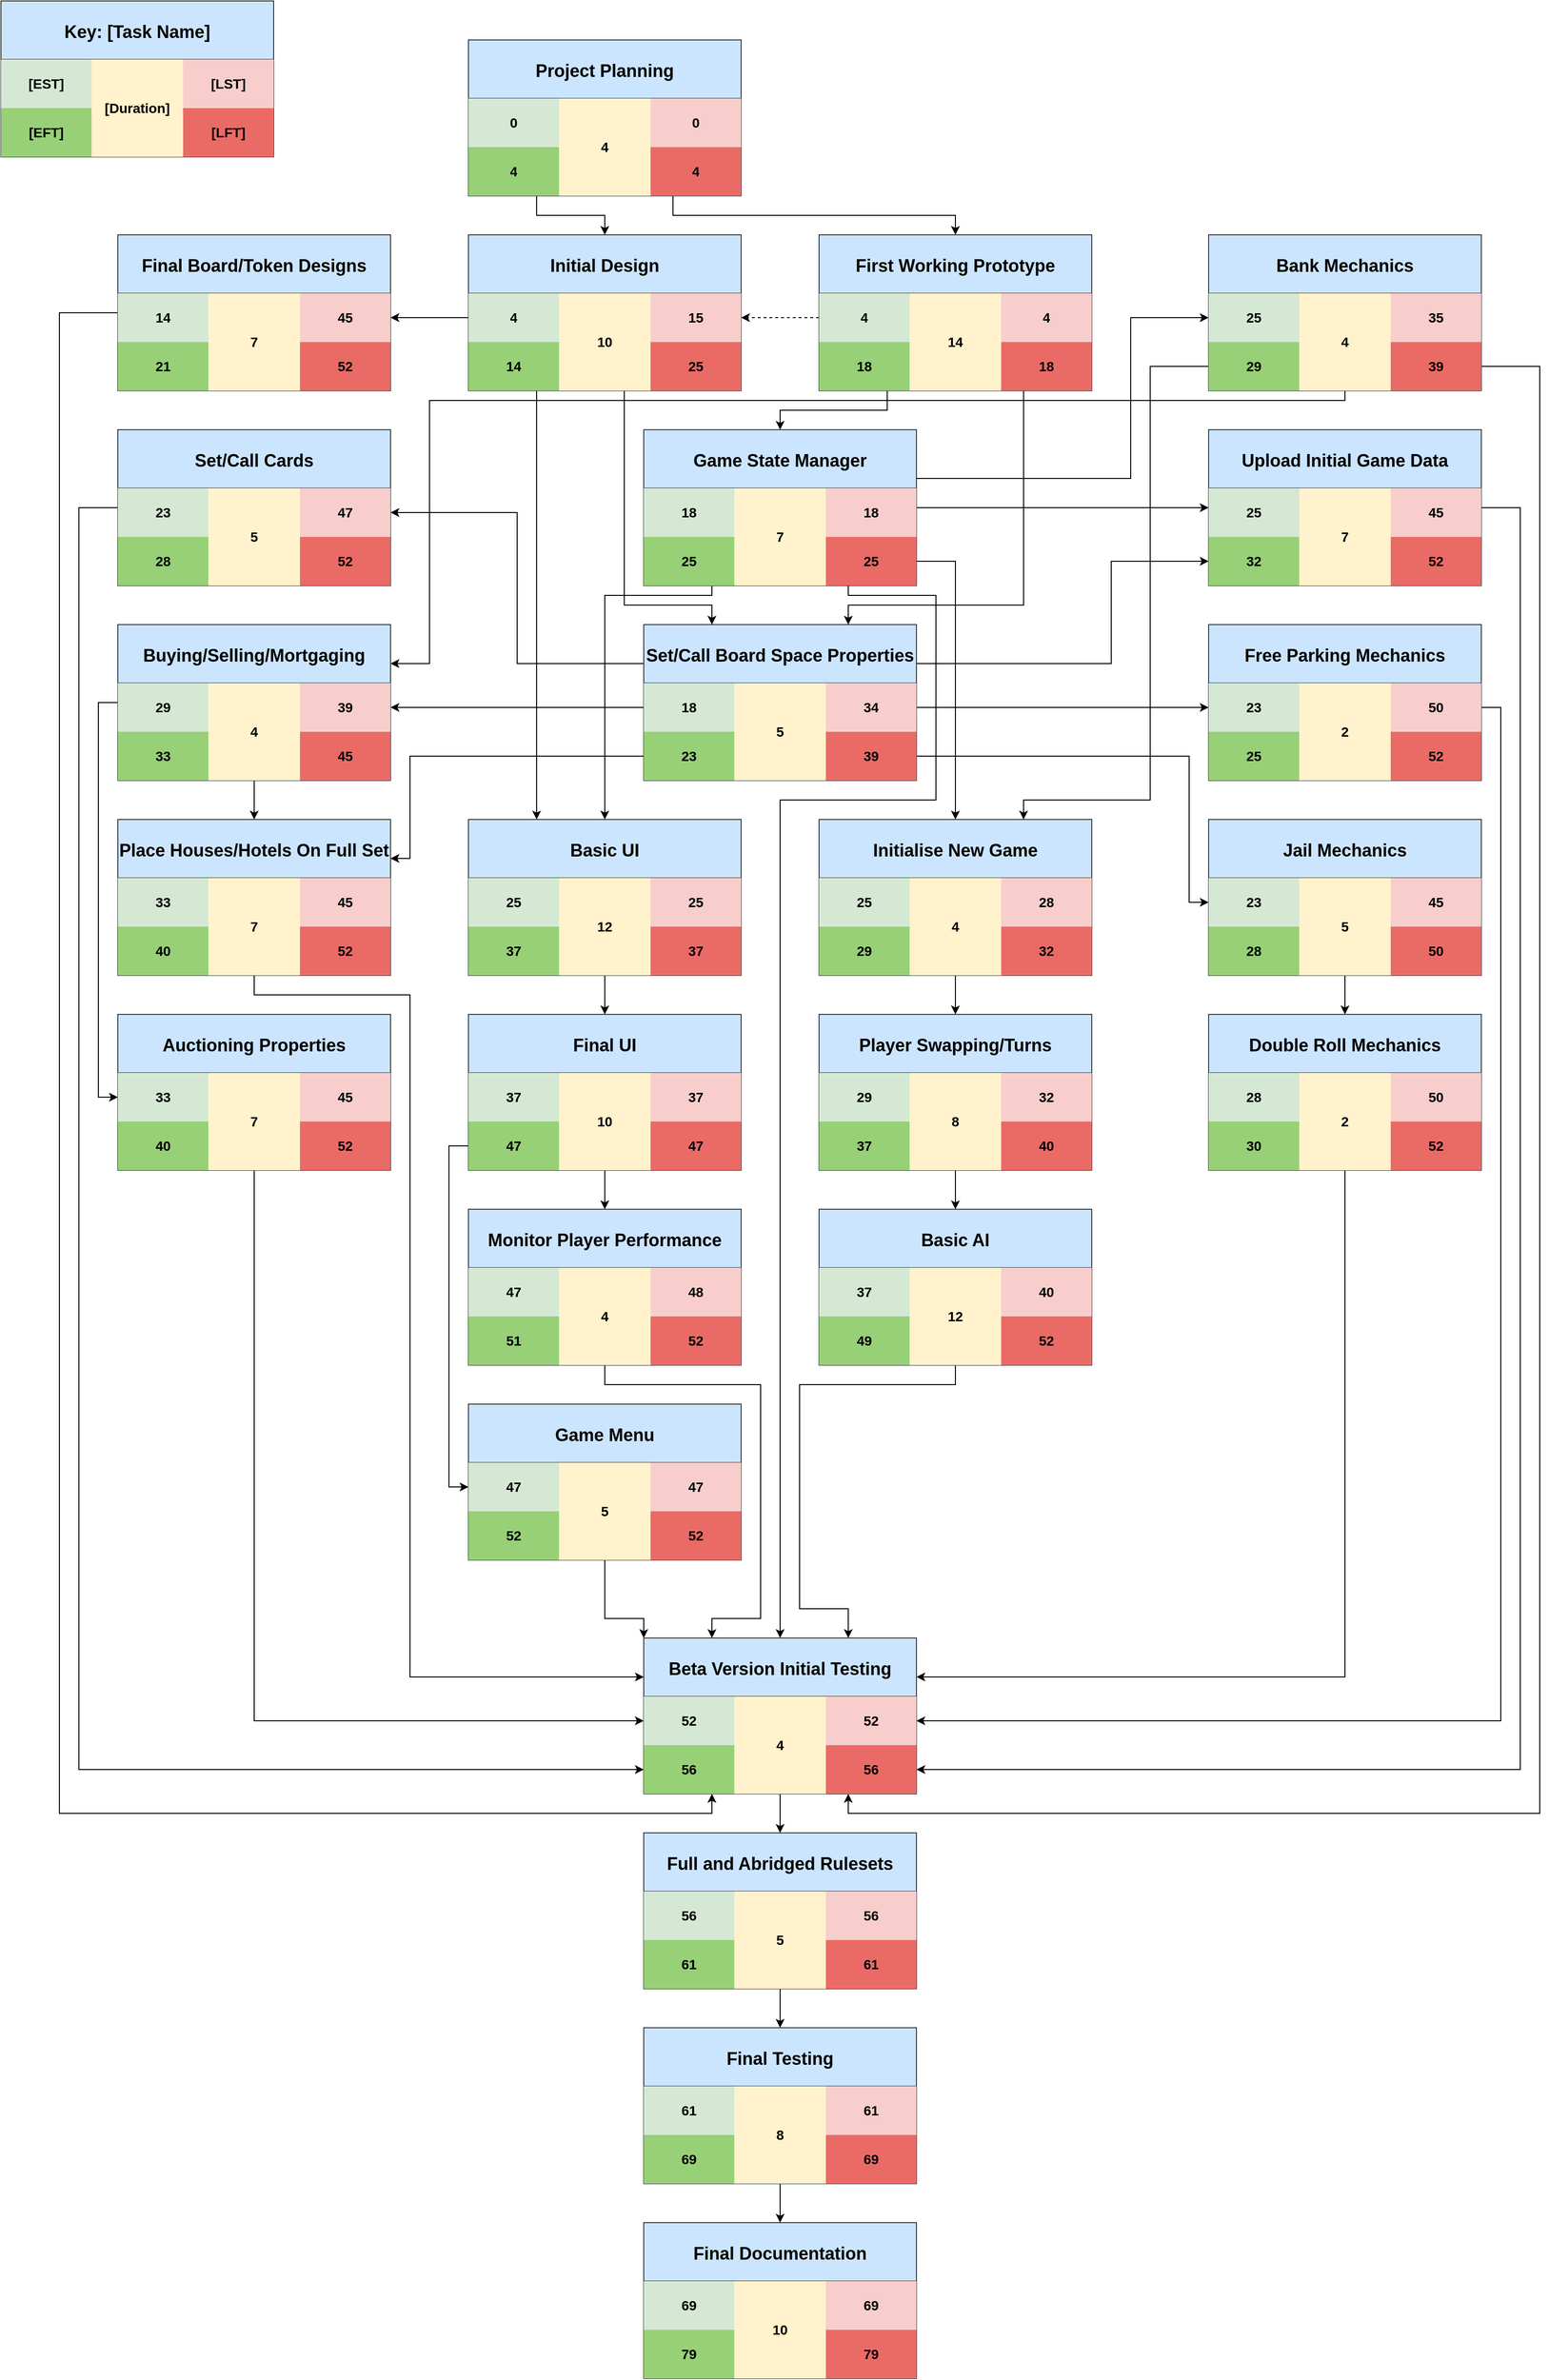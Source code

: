 <mxfile version="16.6.1" type="device"><diagram id="v94tWwK4O_iV_ibOlGFk" name="Page-1"><mxGraphModel dx="4740" dy="2540" grid="1" gridSize="10" guides="1" tooltips="1" connect="1" arrows="1" fold="1" page="1" pageScale="1" pageWidth="1650" pageHeight="2500" math="0" shadow="0"><root><mxCell id="0"/><mxCell id="1" parent="0"/><mxCell id="8SAVdcYJJuNNCXs4Pqvg-31" style="edgeStyle=orthogonalEdgeStyle;rounded=0;orthogonalLoop=1;jettySize=auto;html=1;entryX=0.5;entryY=0;entryDx=0;entryDy=0;fontSize=30;exitX=0.25;exitY=1;exitDx=0;exitDy=0;exitPerimeter=0;" parent="1" source="0RFhmOcp3oSsgqYhEHQv-94" target="0RFhmOcp3oSsgqYhEHQv-98" edge="1"><mxGeometry relative="1" as="geometry"><mxPoint x="520" y="260" as="sourcePoint"/><mxPoint x="675" y="310" as="targetPoint"/></mxGeometry></mxCell><mxCell id="8SAVdcYJJuNNCXs4Pqvg-32" style="edgeStyle=orthogonalEdgeStyle;rounded=0;orthogonalLoop=1;jettySize=auto;html=1;exitX=0.75;exitY=1;exitDx=0;exitDy=0;entryX=0.5;entryY=0;entryDx=0;entryDy=0;fontSize=30;exitPerimeter=0;" parent="1" source="0RFhmOcp3oSsgqYhEHQv-94" target="0RFhmOcp3oSsgqYhEHQv-116" edge="1"><mxGeometry relative="1" as="geometry"><mxPoint x="922.5" y="220" as="sourcePoint"/><mxPoint x="1075" y="295" as="targetPoint"/></mxGeometry></mxCell><mxCell id="8SAVdcYJJuNNCXs4Pqvg-33" style="edgeStyle=orthogonalEdgeStyle;rounded=0;orthogonalLoop=1;jettySize=auto;html=1;exitX=0;exitY=0.5;exitDx=0;exitDy=0;entryX=1;entryY=0.5;entryDx=0;entryDy=0;fontSize=30;dashed=1;" parent="1" source="0RFhmOcp3oSsgqYhEHQv-117" target="0RFhmOcp3oSsgqYhEHQv-99" edge="1"><mxGeometry relative="1" as="geometry"><mxPoint x="965" y="360" as="sourcePoint"/><mxPoint x="780" y="360" as="targetPoint"/></mxGeometry></mxCell><mxCell id="8SAVdcYJJuNNCXs4Pqvg-38" style="edgeStyle=orthogonalEdgeStyle;rounded=0;orthogonalLoop=1;jettySize=auto;html=1;exitX=0.25;exitY=1;exitDx=0;exitDy=0;fontSize=30;exitPerimeter=0;" parent="1" source="0RFhmOcp3oSsgqYhEHQv-121" target="0RFhmOcp3oSsgqYhEHQv-125" edge="1"><mxGeometry relative="1" as="geometry"><mxPoint x="1020" y="425" as="sourcePoint"/><mxPoint x="880" y="490" as="targetPoint"/></mxGeometry></mxCell><mxCell id="8SAVdcYJJuNNCXs4Pqvg-43" style="edgeStyle=orthogonalEdgeStyle;rounded=0;orthogonalLoop=1;jettySize=auto;html=1;exitX=0.75;exitY=1;exitDx=0;exitDy=0;entryX=0.75;entryY=0;entryDx=0;entryDy=0;fontSize=30;exitPerimeter=0;" parent="1" source="0RFhmOcp3oSsgqYhEHQv-121" target="0RFhmOcp3oSsgqYhEHQv-134" edge="1"><mxGeometry relative="1" as="geometry"><mxPoint x="1075" y="425" as="sourcePoint"/><Array as="points"><mxPoint x="1090" y="660"/><mxPoint x="910" y="660"/></Array></mxGeometry></mxCell><mxCell id="8SAVdcYJJuNNCXs4Pqvg-34" style="edgeStyle=orthogonalEdgeStyle;rounded=0;orthogonalLoop=1;jettySize=auto;html=1;exitX=0;exitY=0.5;exitDx=0;exitDy=0;entryX=1;entryY=0.5;entryDx=0;entryDy=0;fontSize=30;" parent="1" source="0RFhmOcp3oSsgqYhEHQv-99" target="0RFhmOcp3oSsgqYhEHQv-108" edge="1"><mxGeometry relative="1" as="geometry"><mxPoint x="570" y="360" as="sourcePoint"/><mxPoint x="435" y="330" as="targetPoint"/></mxGeometry></mxCell><mxCell id="8SAVdcYJJuNNCXs4Pqvg-42" style="edgeStyle=orthogonalEdgeStyle;rounded=0;orthogonalLoop=1;jettySize=auto;html=1;exitX=0.5;exitY=1;exitDx=0;exitDy=0;entryX=0.25;entryY=0;entryDx=0;entryDy=0;fontSize=30;" parent="1" source="0RFhmOcp3oSsgqYhEHQv-98" target="0RFhmOcp3oSsgqYhEHQv-134" edge="1"><mxGeometry relative="1" as="geometry"><mxPoint x="675" y="410" as="sourcePoint"/><Array as="points"><mxPoint x="680" y="440"/><mxPoint x="680" y="660"/><mxPoint x="770" y="660"/></Array></mxGeometry></mxCell><mxCell id="8SAVdcYJJuNNCXs4Pqvg-76" style="edgeStyle=orthogonalEdgeStyle;rounded=0;orthogonalLoop=1;jettySize=auto;html=1;exitX=0.25;exitY=1;exitDx=0;exitDy=0;entryX=0.25;entryY=0;entryDx=0;entryDy=0;fontSize=30;exitPerimeter=0;" parent="1" source="0RFhmOcp3oSsgqYhEHQv-103" target="0RFhmOcp3oSsgqYhEHQv-152" edge="1"><mxGeometry relative="1" as="geometry"><mxPoint x="622.5" y="410" as="sourcePoint"/></mxGeometry></mxCell><mxCell id="8SAVdcYJJuNNCXs4Pqvg-55" style="edgeStyle=orthogonalEdgeStyle;rounded=0;orthogonalLoop=1;jettySize=auto;html=1;entryX=0;entryY=0.5;entryDx=0;entryDy=0;fontSize=30;exitX=1;exitY=0.25;exitDx=0;exitDy=0;" parent="1" source="0RFhmOcp3oSsgqYhEHQv-125" target="0RFhmOcp3oSsgqYhEHQv-228" edge="1"><mxGeometry relative="1" as="geometry"><Array as="points"><mxPoint x="980" y="530"/><mxPoint x="1200" y="530"/><mxPoint x="1200" y="365"/></Array><mxPoint x="990" y="500" as="sourcePoint"/></mxGeometry></mxCell><mxCell id="8SAVdcYJJuNNCXs4Pqvg-56" style="edgeStyle=orthogonalEdgeStyle;rounded=0;orthogonalLoop=1;jettySize=auto;html=1;fontSize=30;exitX=1;exitY=0.5;exitDx=0;exitDy=0;entryX=0;entryY=0.5;entryDx=0;entryDy=0;" parent="1" source="0RFhmOcp3oSsgqYhEHQv-125" target="0RFhmOcp3oSsgqYhEHQv-236" edge="1"><mxGeometry relative="1" as="geometry"><mxPoint x="1020" y="540" as="sourcePoint"/><mxPoint x="1140" y="600" as="targetPoint"/></mxGeometry></mxCell><mxCell id="8SAVdcYJJuNNCXs4Pqvg-60" style="edgeStyle=orthogonalEdgeStyle;rounded=0;orthogonalLoop=1;jettySize=auto;html=1;exitX=1;exitY=0.5;exitDx=0;exitDy=0;entryX=0.5;entryY=0;entryDx=0;entryDy=0;fontSize=30;exitPerimeter=0;" parent="1" source="0RFhmOcp3oSsgqYhEHQv-130" target="0RFhmOcp3oSsgqYhEHQv-218" edge="1"><mxGeometry relative="1" as="geometry"><mxPoint x="990" y="580" as="sourcePoint"/></mxGeometry></mxCell><mxCell id="2vzqE719gmyHgTQjWBiP-1" style="edgeStyle=orthogonalEdgeStyle;rounded=0;orthogonalLoop=1;jettySize=auto;html=1;exitX=0.25;exitY=1;exitDx=0;exitDy=0;entryX=0.5;entryY=0;entryDx=0;entryDy=0;exitPerimeter=0;" parent="1" source="0RFhmOcp3oSsgqYhEHQv-130" target="0RFhmOcp3oSsgqYhEHQv-152" edge="1"><mxGeometry relative="1" as="geometry"><Array as="points"><mxPoint x="770" y="650"/><mxPoint x="660" y="650"/></Array><mxPoint x="825" y="610" as="sourcePoint"/></mxGeometry></mxCell><mxCell id="8SAVdcYJJuNNCXs4Pqvg-75" style="edgeStyle=orthogonalEdgeStyle;rounded=0;orthogonalLoop=1;jettySize=auto;html=1;exitX=0.5;exitY=1;exitDx=0;exitDy=0;entryX=0.5;entryY=0;entryDx=0;entryDy=0;fontSize=30;" parent="1" source="0RFhmOcp3oSsgqYhEHQv-152" target="0RFhmOcp3oSsgqYhEHQv-191" edge="1"><mxGeometry relative="1" as="geometry"/></mxCell><mxCell id="8SAVdcYJJuNNCXs4Pqvg-44" style="edgeStyle=orthogonalEdgeStyle;rounded=0;orthogonalLoop=1;jettySize=auto;html=1;exitX=1;exitY=0.5;exitDx=0;exitDy=0;entryX=0;entryY=0.5;entryDx=0;entryDy=0;fontSize=30;" parent="1" source="0RFhmOcp3oSsgqYhEHQv-135" target="0RFhmOcp3oSsgqYhEHQv-264" edge="1"><mxGeometry relative="1" as="geometry"/></mxCell><mxCell id="8SAVdcYJJuNNCXs4Pqvg-45" style="edgeStyle=orthogonalEdgeStyle;rounded=0;orthogonalLoop=1;jettySize=auto;html=1;exitX=1;exitY=0.5;exitDx=0;exitDy=0;entryX=0;entryY=0.5;entryDx=0;entryDy=0;fontSize=30;exitPerimeter=0;" parent="1" source="0RFhmOcp3oSsgqYhEHQv-139" target="0RFhmOcp3oSsgqYhEHQv-273" edge="1"><mxGeometry relative="1" as="geometry"><Array as="points"><mxPoint x="1260" y="815"/><mxPoint x="1260" y="965"/></Array></mxGeometry></mxCell><mxCell id="8SAVdcYJJuNNCXs4Pqvg-57" style="edgeStyle=orthogonalEdgeStyle;rounded=0;orthogonalLoop=1;jettySize=auto;html=1;exitX=1;exitY=0.25;exitDx=0;exitDy=0;entryX=0;entryY=0.5;entryDx=0;entryDy=0;fontSize=30;entryPerimeter=0;" parent="1" source="0RFhmOcp3oSsgqYhEHQv-134" target="0RFhmOcp3oSsgqYhEHQv-241" edge="1"><mxGeometry relative="1" as="geometry"><Array as="points"><mxPoint x="1180" y="720"/></Array></mxGeometry></mxCell><mxCell id="8SAVdcYJJuNNCXs4Pqvg-65" style="edgeStyle=orthogonalEdgeStyle;rounded=0;orthogonalLoop=1;jettySize=auto;html=1;exitX=0;exitY=0.25;exitDx=0;exitDy=0;entryX=1;entryY=0.5;entryDx=0;entryDy=0;fontSize=30;" parent="1" source="0RFhmOcp3oSsgqYhEHQv-134" target="0RFhmOcp3oSsgqYhEHQv-144" edge="1"><mxGeometry relative="1" as="geometry"/></mxCell><mxCell id="8SAVdcYJJuNNCXs4Pqvg-67" style="edgeStyle=orthogonalEdgeStyle;rounded=0;orthogonalLoop=1;jettySize=auto;html=1;entryX=1;entryY=0.5;entryDx=0;entryDy=0;fontSize=30;exitX=0;exitY=0.5;exitDx=0;exitDy=0;" parent="1" source="0RFhmOcp3oSsgqYhEHQv-135" target="0RFhmOcp3oSsgqYhEHQv-162" edge="1"><mxGeometry relative="1" as="geometry"><Array as="points"><mxPoint x="530" y="765"/><mxPoint x="530" y="765"/></Array><mxPoint x="640" y="760" as="sourcePoint"/></mxGeometry></mxCell><mxCell id="8SAVdcYJJuNNCXs4Pqvg-69" style="edgeStyle=orthogonalEdgeStyle;rounded=0;orthogonalLoop=1;jettySize=auto;html=1;exitX=0;exitY=0.5;exitDx=0;exitDy=0;entryX=1;entryY=0.25;entryDx=0;entryDy=0;fontSize=30;exitPerimeter=0;" parent="1" source="0RFhmOcp3oSsgqYhEHQv-139" target="0RFhmOcp3oSsgqYhEHQv-173" edge="1"><mxGeometry relative="1" as="geometry"><Array as="points"><mxPoint x="460" y="815"/><mxPoint x="460" y="920"/></Array></mxGeometry></mxCell><mxCell id="8SAVdcYJJuNNCXs4Pqvg-87" style="edgeStyle=orthogonalEdgeStyle;rounded=0;orthogonalLoop=1;jettySize=auto;html=1;exitX=1;exitY=0.5;exitDx=0;exitDy=0;fontSize=30;entryX=1;entryY=0.5;entryDx=0;entryDy=0;" parent="1" source="0RFhmOcp3oSsgqYhEHQv-264" target="0RFhmOcp3oSsgqYhEHQv-291" edge="1"><mxGeometry relative="1" as="geometry"><Array as="points"><mxPoint x="1580" y="765"/><mxPoint x="1580" y="1805"/></Array><mxPoint x="990" y="1810" as="targetPoint"/></mxGeometry></mxCell><mxCell id="8SAVdcYJJuNNCXs4Pqvg-85" style="edgeStyle=orthogonalEdgeStyle;rounded=0;orthogonalLoop=1;jettySize=auto;html=1;exitX=0.5;exitY=1;exitDx=0;exitDy=0;fontSize=30;" parent="1" source="0RFhmOcp3oSsgqYhEHQv-272" target="0RFhmOcp3oSsgqYhEHQv-281" edge="1"><mxGeometry relative="1" as="geometry"/></mxCell><mxCell id="8SAVdcYJJuNNCXs4Pqvg-61" style="edgeStyle=orthogonalEdgeStyle;rounded=0;orthogonalLoop=1;jettySize=auto;html=1;exitX=0;exitY=0.5;exitDx=0;exitDy=0;entryX=0.75;entryY=0;entryDx=0;entryDy=0;fontSize=30;exitPerimeter=0;" parent="1" source="0RFhmOcp3oSsgqYhEHQv-232" target="0RFhmOcp3oSsgqYhEHQv-218" edge="1"><mxGeometry relative="1" as="geometry"><Array as="points"><mxPoint x="1220" y="415"/><mxPoint x="1220" y="860"/><mxPoint x="1090" y="860"/></Array></mxGeometry></mxCell><mxCell id="8SAVdcYJJuNNCXs4Pqvg-89" style="edgeStyle=orthogonalEdgeStyle;rounded=0;orthogonalLoop=1;jettySize=auto;html=1;exitX=1;exitY=0.5;exitDx=0;exitDy=0;entryX=0.75;entryY=1;entryDx=0;entryDy=0;fontSize=30;exitPerimeter=0;entryPerimeter=0;" parent="1" source="0RFhmOcp3oSsgqYhEHQv-232" target="0RFhmOcp3oSsgqYhEHQv-295" edge="1"><mxGeometry relative="1" as="geometry"><Array as="points"><mxPoint x="1620" y="415"/><mxPoint x="1620" y="1900"/><mxPoint x="910" y="1900"/></Array></mxGeometry></mxCell><mxCell id="0RFhmOcp3oSsgqYhEHQv-172" style="edgeStyle=orthogonalEdgeStyle;rounded=0;orthogonalLoop=1;jettySize=auto;html=1;fontSize=14;exitX=0.5;exitY=1;exitDx=0;exitDy=0;entryX=1;entryY=0.25;entryDx=0;entryDy=0;" parent="1" source="0RFhmOcp3oSsgqYhEHQv-227" target="0RFhmOcp3oSsgqYhEHQv-161" edge="1"><mxGeometry relative="1" as="geometry"><mxPoint x="990" y="880" as="targetPoint"/><mxPoint x="1525" y="270" as="sourcePoint"/><Array as="points"><mxPoint x="1420" y="450"/><mxPoint x="480" y="450"/><mxPoint x="480" y="720"/></Array></mxGeometry></mxCell><mxCell id="8SAVdcYJJuNNCXs4Pqvg-88" style="edgeStyle=orthogonalEdgeStyle;rounded=0;orthogonalLoop=1;jettySize=auto;html=1;exitX=1;exitY=0.5;exitDx=0;exitDy=0;entryX=1;entryY=0.5;entryDx=0;entryDy=0;fontSize=30;entryPerimeter=0;" parent="1" source="0RFhmOcp3oSsgqYhEHQv-236" target="0RFhmOcp3oSsgqYhEHQv-295" edge="1"><mxGeometry relative="1" as="geometry"><Array as="points"><mxPoint x="1600" y="560"/><mxPoint x="1600" y="1855"/></Array></mxGeometry></mxCell><mxCell id="8SAVdcYJJuNNCXs4Pqvg-62" style="edgeStyle=orthogonalEdgeStyle;rounded=0;orthogonalLoop=1;jettySize=auto;html=1;exitX=0.5;exitY=1;exitDx=0;exitDy=0;entryX=0.5;entryY=0;entryDx=0;entryDy=0;fontSize=30;" parent="1" source="0RFhmOcp3oSsgqYhEHQv-218" target="0RFhmOcp3oSsgqYhEHQv-245" edge="1"><mxGeometry relative="1" as="geometry"/></mxCell><mxCell id="8SAVdcYJJuNNCXs4Pqvg-72" style="edgeStyle=orthogonalEdgeStyle;rounded=0;orthogonalLoop=1;jettySize=auto;html=1;exitX=0.5;exitY=1;exitDx=0;exitDy=0;entryX=0.5;entryY=0;entryDx=0;entryDy=0;fontSize=30;" parent="1" source="0RFhmOcp3oSsgqYhEHQv-245" target="0RFhmOcp3oSsgqYhEHQv-254" edge="1"><mxGeometry relative="1" as="geometry"/></mxCell><mxCell id="8SAVdcYJJuNNCXs4Pqvg-82" style="edgeStyle=orthogonalEdgeStyle;rounded=0;orthogonalLoop=1;jettySize=auto;html=1;exitX=0;exitY=0.5;exitDx=0;exitDy=0;fontSize=30;" parent="1" source="0RFhmOcp3oSsgqYhEHQv-143" edge="1"><mxGeometry relative="1" as="geometry"><Array as="points"><mxPoint x="120" y="560"/><mxPoint x="120" y="1855"/></Array><mxPoint x="700" y="1855" as="targetPoint"/></mxGeometry></mxCell><mxCell id="8SAVdcYJJuNNCXs4Pqvg-68" style="edgeStyle=orthogonalEdgeStyle;rounded=0;orthogonalLoop=1;jettySize=auto;html=1;exitX=0.5;exitY=1;exitDx=0;exitDy=0;fontSize=30;" parent="1" source="0RFhmOcp3oSsgqYhEHQv-161" target="0RFhmOcp3oSsgqYhEHQv-173" edge="1"><mxGeometry relative="1" as="geometry"/></mxCell><mxCell id="8SAVdcYJJuNNCXs4Pqvg-71" style="edgeStyle=orthogonalEdgeStyle;rounded=0;orthogonalLoop=1;jettySize=auto;html=1;exitX=0;exitY=0.5;exitDx=0;exitDy=0;entryX=0;entryY=0.5;entryDx=0;entryDy=0;fontSize=30;" parent="1" source="0RFhmOcp3oSsgqYhEHQv-161" target="0RFhmOcp3oSsgqYhEHQv-183" edge="1"><mxGeometry relative="1" as="geometry"><Array as="points"><mxPoint x="140" y="760"/><mxPoint x="140" y="1165"/></Array></mxGeometry></mxCell><mxCell id="8SAVdcYJJuNNCXs4Pqvg-86" style="edgeStyle=orthogonalEdgeStyle;rounded=0;orthogonalLoop=1;jettySize=auto;html=1;exitX=0.5;exitY=1;exitDx=0;exitDy=0;entryX=1;entryY=0.25;entryDx=0;entryDy=0;fontSize=30;" parent="1" source="0RFhmOcp3oSsgqYhEHQv-281" target="0RFhmOcp3oSsgqYhEHQv-290" edge="1"><mxGeometry relative="1" as="geometry"><Array as="points"><mxPoint x="1420" y="1760"/></Array></mxGeometry></mxCell><mxCell id="8SAVdcYJJuNNCXs4Pqvg-83" style="edgeStyle=orthogonalEdgeStyle;rounded=0;orthogonalLoop=1;jettySize=auto;html=1;exitX=0;exitY=0.5;exitDx=0;exitDy=0;entryX=0.25;entryY=1;entryDx=0;entryDy=0;fontSize=30;entryPerimeter=0;" parent="1" source="0RFhmOcp3oSsgqYhEHQv-108" target="0RFhmOcp3oSsgqYhEHQv-295" edge="1"><mxGeometry relative="1" as="geometry"><Array as="points"><mxPoint x="160" y="360"/><mxPoint x="100" y="360"/><mxPoint x="100" y="1900"/><mxPoint x="770" y="1900"/></Array><mxPoint x="165" y="330" as="sourcePoint"/></mxGeometry></mxCell><mxCell id="8SAVdcYJJuNNCXs4Pqvg-93" style="edgeStyle=orthogonalEdgeStyle;rounded=0;orthogonalLoop=1;jettySize=auto;html=1;exitX=0.5;exitY=1;exitDx=0;exitDy=0;entryX=0;entryY=0.5;entryDx=0;entryDy=0;fontSize=30;" parent="1" source="0RFhmOcp3oSsgqYhEHQv-182" target="0RFhmOcp3oSsgqYhEHQv-291" edge="1"><mxGeometry relative="1" as="geometry"/></mxCell><mxCell id="8SAVdcYJJuNNCXs4Pqvg-79" style="edgeStyle=orthogonalEdgeStyle;rounded=0;orthogonalLoop=1;jettySize=auto;html=1;exitX=0.5;exitY=1;exitDx=0;exitDy=0;fontSize=30;entryX=0.75;entryY=0;entryDx=0;entryDy=0;" parent="1" source="0RFhmOcp3oSsgqYhEHQv-254" target="0RFhmOcp3oSsgqYhEHQv-290" edge="1"><mxGeometry relative="1" as="geometry"><Array as="points"><mxPoint x="1020" y="1460"/><mxPoint x="860" y="1460"/><mxPoint x="860" y="1690"/><mxPoint x="910" y="1690"/></Array><mxPoint x="1020" y="1640" as="targetPoint"/></mxGeometry></mxCell><mxCell id="8SAVdcYJJuNNCXs4Pqvg-77" style="edgeStyle=orthogonalEdgeStyle;rounded=0;orthogonalLoop=1;jettySize=auto;html=1;exitX=0.5;exitY=1;exitDx=0;exitDy=0;entryX=0.5;entryY=0;entryDx=0;entryDy=0;fontSize=30;" parent="1" source="0RFhmOcp3oSsgqYhEHQv-191" target="0RFhmOcp3oSsgqYhEHQv-200" edge="1"><mxGeometry relative="1" as="geometry"/></mxCell><mxCell id="8SAVdcYJJuNNCXs4Pqvg-78" style="edgeStyle=orthogonalEdgeStyle;rounded=0;orthogonalLoop=1;jettySize=auto;html=1;exitX=0;exitY=0.5;exitDx=0;exitDy=0;entryX=0;entryY=0.5;entryDx=0;entryDy=0;fontSize=30;exitPerimeter=0;" parent="1" source="0RFhmOcp3oSsgqYhEHQv-196" target="0RFhmOcp3oSsgqYhEHQv-210" edge="1"><mxGeometry relative="1" as="geometry"><Array as="points"><mxPoint x="500" y="1215"/><mxPoint x="500" y="1565"/></Array></mxGeometry></mxCell><mxCell id="8SAVdcYJJuNNCXs4Pqvg-84" style="edgeStyle=orthogonalEdgeStyle;rounded=0;orthogonalLoop=1;jettySize=auto;html=1;entryX=0.25;entryY=0;entryDx=0;entryDy=0;fontSize=30;exitX=0.5;exitY=1;exitDx=0;exitDy=0;" parent="1" source="0RFhmOcp3oSsgqYhEHQv-200" target="0RFhmOcp3oSsgqYhEHQv-290" edge="1"><mxGeometry relative="1" as="geometry"><Array as="points"><mxPoint x="660" y="1460"/><mxPoint x="820" y="1460"/><mxPoint x="820" y="1700"/><mxPoint x="770" y="1700"/></Array><mxPoint x="650" y="1680" as="sourcePoint"/></mxGeometry></mxCell><mxCell id="8SAVdcYJJuNNCXs4Pqvg-94" style="edgeStyle=orthogonalEdgeStyle;rounded=0;orthogonalLoop=1;jettySize=auto;html=1;exitX=0.5;exitY=1;exitDx=0;exitDy=0;entryX=0;entryY=0;entryDx=0;entryDy=0;fontSize=30;" parent="1" source="0RFhmOcp3oSsgqYhEHQv-209" target="0RFhmOcp3oSsgqYhEHQv-290" edge="1"><mxGeometry relative="1" as="geometry"><Array as="points"><mxPoint x="660" y="1700"/><mxPoint x="700" y="1700"/></Array></mxGeometry></mxCell><mxCell id="8SAVdcYJJuNNCXs4Pqvg-90" style="edgeStyle=orthogonalEdgeStyle;rounded=0;orthogonalLoop=1;jettySize=auto;html=1;exitX=0.5;exitY=1;exitDx=0;exitDy=0;entryX=0.5;entryY=0;entryDx=0;entryDy=0;fontSize=30;" parent="1" source="0RFhmOcp3oSsgqYhEHQv-290" target="0RFhmOcp3oSsgqYhEHQv-300" edge="1"><mxGeometry relative="1" as="geometry"/></mxCell><mxCell id="8SAVdcYJJuNNCXs4Pqvg-91" style="edgeStyle=orthogonalEdgeStyle;rounded=0;orthogonalLoop=1;jettySize=auto;html=1;exitX=0.5;exitY=1;exitDx=0;exitDy=0;entryX=0.5;entryY=0;entryDx=0;entryDy=0;fontSize=30;exitPerimeter=0;" parent="1" source="0RFhmOcp3oSsgqYhEHQv-305" target="0RFhmOcp3oSsgqYhEHQv-309" edge="1"><mxGeometry relative="1" as="geometry"/></mxCell><mxCell id="8SAVdcYJJuNNCXs4Pqvg-92" style="edgeStyle=orthogonalEdgeStyle;rounded=0;orthogonalLoop=1;jettySize=auto;html=1;exitX=0.5;exitY=1;exitDx=0;exitDy=0;fontSize=30;entryX=0.5;entryY=0;entryDx=0;entryDy=0;" parent="1" source="0RFhmOcp3oSsgqYhEHQv-309" target="0RFhmOcp3oSsgqYhEHQv-318" edge="1"><mxGeometry relative="1" as="geometry"/></mxCell><mxCell id="0RFhmOcp3oSsgqYhEHQv-40" value="Key: [Task Name]" style="shape=table;startSize=60;container=1;collapsible=0;childLayout=tableLayout;fontStyle=1;align=center;fontSize=18;fillColor=#cce5ff;strokeColor=#36393d;swimlaneLine=1;" parent="1" vertex="1"><mxGeometry x="40" y="40" width="280" height="160" as="geometry"/></mxCell><mxCell id="0RFhmOcp3oSsgqYhEHQv-41" value="" style="shape=tableRow;horizontal=0;startSize=0;swimlaneHead=0;swimlaneBody=0;top=0;left=0;bottom=0;right=0;collapsible=0;dropTarget=0;fillColor=none;points=[[0,0.5],[1,0.5]];portConstraint=eastwest;" parent="0RFhmOcp3oSsgqYhEHQv-40" vertex="1"><mxGeometry y="60" width="280" height="50" as="geometry"/></mxCell><mxCell id="0RFhmOcp3oSsgqYhEHQv-42" value="[EST]" style="shape=partialRectangle;html=1;whiteSpace=wrap;connectable=0;fillColor=#d5e8d4;top=0;left=0;bottom=0;right=0;overflow=hidden;fontStyle=1;fontSize=14;strokeColor=#82b366;" parent="0RFhmOcp3oSsgqYhEHQv-41" vertex="1"><mxGeometry width="93" height="50" as="geometry"><mxRectangle width="93" height="50" as="alternateBounds"/></mxGeometry></mxCell><mxCell id="0RFhmOcp3oSsgqYhEHQv-43" value="[Duration]" style="shape=partialRectangle;html=1;whiteSpace=wrap;connectable=0;fillColor=#fff2cc;top=0;left=0;bottom=0;right=0;overflow=hidden;rowspan=2;colspan=1;fontStyle=1;fontSize=14;strokeColor=#d6b656;" parent="0RFhmOcp3oSsgqYhEHQv-41" vertex="1"><mxGeometry x="93" width="94" height="100" as="geometry"><mxRectangle width="94" height="50" as="alternateBounds"/></mxGeometry></mxCell><mxCell id="0RFhmOcp3oSsgqYhEHQv-44" value="[LST]" style="shape=partialRectangle;html=1;whiteSpace=wrap;connectable=0;fillColor=#f8cecc;top=0;left=0;bottom=0;right=0;overflow=hidden;fontStyle=1;fontSize=14;strokeColor=#b85450;" parent="0RFhmOcp3oSsgqYhEHQv-41" vertex="1"><mxGeometry x="187" width="93" height="50" as="geometry"><mxRectangle width="93" height="50" as="alternateBounds"/></mxGeometry></mxCell><mxCell id="0RFhmOcp3oSsgqYhEHQv-45" value="" style="shape=tableRow;horizontal=0;startSize=0;swimlaneHead=0;swimlaneBody=0;top=0;left=0;bottom=0;right=0;collapsible=0;dropTarget=0;fillColor=none;points=[[0,0.5,0,0,0],[0.25,1,0,0,0],[0.5,1,0,0,0],[0.75,1,0,0,0],[1,0.5,0,0,0]];portConstraint=eastwest;" parent="0RFhmOcp3oSsgqYhEHQv-40" vertex="1"><mxGeometry y="110" width="280" height="50" as="geometry"/></mxCell><mxCell id="0RFhmOcp3oSsgqYhEHQv-46" value="[EFT]" style="shape=partialRectangle;html=1;whiteSpace=wrap;connectable=0;fillColor=#97D077;top=0;left=0;bottom=0;right=0;overflow=hidden;fontStyle=1;fontSize=14;strokeColor=#82b366;" parent="0RFhmOcp3oSsgqYhEHQv-45" vertex="1"><mxGeometry width="93" height="50" as="geometry"><mxRectangle width="93" height="50" as="alternateBounds"/></mxGeometry></mxCell><mxCell id="0RFhmOcp3oSsgqYhEHQv-47" value="" style="shape=partialRectangle;html=1;whiteSpace=wrap;connectable=0;fillColor=none;top=0;left=0;bottom=0;right=0;overflow=hidden;" parent="0RFhmOcp3oSsgqYhEHQv-45" vertex="1" visible="0"><mxGeometry x="93" width="94" height="50" as="geometry"><mxRectangle width="94" height="50" as="alternateBounds"/></mxGeometry></mxCell><mxCell id="0RFhmOcp3oSsgqYhEHQv-48" value="[LFT]" style="shape=partialRectangle;html=1;whiteSpace=wrap;connectable=0;fillColor=#EA6B66;top=0;left=0;bottom=0;right=0;overflow=hidden;fontStyle=1;fontSize=14;strokeColor=#b85450;" parent="0RFhmOcp3oSsgqYhEHQv-45" vertex="1"><mxGeometry x="187" width="93" height="50" as="geometry"><mxRectangle width="93" height="50" as="alternateBounds"/></mxGeometry></mxCell><mxCell id="0RFhmOcp3oSsgqYhEHQv-89" value="Project Planning" style="shape=table;startSize=60;container=1;collapsible=0;childLayout=tableLayout;fontStyle=1;align=center;fontSize=18;fillColor=#cce5ff;strokeColor=#36393d;swimlaneLine=1;" parent="1" vertex="1"><mxGeometry x="520" y="80" width="280" height="160" as="geometry"/></mxCell><mxCell id="0RFhmOcp3oSsgqYhEHQv-90" value="" style="shape=tableRow;horizontal=0;startSize=0;swimlaneHead=0;swimlaneBody=0;top=0;left=0;bottom=0;right=0;collapsible=0;dropTarget=0;fillColor=none;points=[[0,0.5],[1,0.5]];portConstraint=eastwest;" parent="0RFhmOcp3oSsgqYhEHQv-89" vertex="1"><mxGeometry y="60" width="280" height="50" as="geometry"/></mxCell><mxCell id="0RFhmOcp3oSsgqYhEHQv-91" value="0" style="shape=partialRectangle;html=1;whiteSpace=wrap;connectable=0;fillColor=#d5e8d4;top=0;left=0;bottom=0;right=0;overflow=hidden;fontStyle=1;fontSize=14;strokeColor=#82b366;" parent="0RFhmOcp3oSsgqYhEHQv-90" vertex="1"><mxGeometry width="93" height="50" as="geometry"><mxRectangle width="93" height="50" as="alternateBounds"/></mxGeometry></mxCell><mxCell id="0RFhmOcp3oSsgqYhEHQv-92" value="4" style="shape=partialRectangle;html=1;whiteSpace=wrap;connectable=0;fillColor=#fff2cc;top=0;left=0;bottom=0;right=0;overflow=hidden;rowspan=2;colspan=1;fontStyle=1;fontSize=14;strokeColor=#d6b656;" parent="0RFhmOcp3oSsgqYhEHQv-90" vertex="1"><mxGeometry x="93" width="94" height="100" as="geometry"><mxRectangle width="94" height="50" as="alternateBounds"/></mxGeometry></mxCell><mxCell id="0RFhmOcp3oSsgqYhEHQv-93" value="0" style="shape=partialRectangle;html=1;whiteSpace=wrap;connectable=0;fillColor=#f8cecc;top=0;left=0;bottom=0;right=0;overflow=hidden;fontStyle=1;fontSize=14;strokeColor=#b85450;" parent="0RFhmOcp3oSsgqYhEHQv-90" vertex="1"><mxGeometry x="187" width="93" height="50" as="geometry"><mxRectangle width="93" height="50" as="alternateBounds"/></mxGeometry></mxCell><mxCell id="0RFhmOcp3oSsgqYhEHQv-94" value="" style="shape=tableRow;horizontal=0;startSize=0;swimlaneHead=0;swimlaneBody=0;top=0;left=0;bottom=0;right=0;collapsible=0;dropTarget=0;fillColor=none;points=[[0,0.5,0,0,0],[0.25,1,0,0,0],[0.5,1,0,0,0],[0.75,1,0,0,0],[1,0.5,0,0,0]];portConstraint=eastwest;" parent="0RFhmOcp3oSsgqYhEHQv-89" vertex="1"><mxGeometry y="110" width="280" height="50" as="geometry"/></mxCell><mxCell id="0RFhmOcp3oSsgqYhEHQv-95" value="4" style="shape=partialRectangle;html=1;whiteSpace=wrap;connectable=0;fillColor=#97D077;top=0;left=0;bottom=0;right=0;overflow=hidden;fontStyle=1;fontSize=14;strokeColor=#82b366;" parent="0RFhmOcp3oSsgqYhEHQv-94" vertex="1"><mxGeometry width="93" height="50" as="geometry"><mxRectangle width="93" height="50" as="alternateBounds"/></mxGeometry></mxCell><mxCell id="0RFhmOcp3oSsgqYhEHQv-96" value="" style="shape=partialRectangle;html=1;whiteSpace=wrap;connectable=0;fillColor=none;top=0;left=0;bottom=0;right=0;overflow=hidden;" parent="0RFhmOcp3oSsgqYhEHQv-94" vertex="1" visible="0"><mxGeometry x="93" width="94" height="50" as="geometry"><mxRectangle width="94" height="50" as="alternateBounds"/></mxGeometry></mxCell><mxCell id="0RFhmOcp3oSsgqYhEHQv-97" value="4" style="shape=partialRectangle;html=1;whiteSpace=wrap;connectable=0;fillColor=#EA6B66;top=0;left=0;bottom=0;right=0;overflow=hidden;fontStyle=1;fontSize=14;strokeColor=#b85450;" parent="0RFhmOcp3oSsgqYhEHQv-94" vertex="1"><mxGeometry x="187" width="93" height="50" as="geometry"><mxRectangle width="93" height="50" as="alternateBounds"/></mxGeometry></mxCell><mxCell id="0RFhmOcp3oSsgqYhEHQv-98" value="Initial Design" style="shape=table;startSize=60;container=1;collapsible=0;childLayout=tableLayout;fontStyle=1;align=center;fontSize=18;fillColor=#cce5ff;strokeColor=#36393d;swimlaneLine=1;" parent="1" vertex="1"><mxGeometry x="520" y="280" width="280" height="160" as="geometry"/></mxCell><mxCell id="0RFhmOcp3oSsgqYhEHQv-99" value="" style="shape=tableRow;horizontal=0;startSize=0;swimlaneHead=0;swimlaneBody=0;top=0;left=0;bottom=0;right=0;collapsible=0;dropTarget=0;fillColor=none;points=[[0,0.5],[1,0.5]];portConstraint=eastwest;" parent="0RFhmOcp3oSsgqYhEHQv-98" vertex="1"><mxGeometry y="60" width="280" height="50" as="geometry"/></mxCell><mxCell id="0RFhmOcp3oSsgqYhEHQv-100" value="4" style="shape=partialRectangle;html=1;whiteSpace=wrap;connectable=0;fillColor=#d5e8d4;top=0;left=0;bottom=0;right=0;overflow=hidden;fontStyle=1;fontSize=14;strokeColor=#82b366;" parent="0RFhmOcp3oSsgqYhEHQv-99" vertex="1"><mxGeometry width="93" height="50" as="geometry"><mxRectangle width="93" height="50" as="alternateBounds"/></mxGeometry></mxCell><mxCell id="0RFhmOcp3oSsgqYhEHQv-101" value="10" style="shape=partialRectangle;html=1;whiteSpace=wrap;connectable=0;fillColor=#fff2cc;top=0;left=0;bottom=0;right=0;overflow=hidden;rowspan=2;colspan=1;fontStyle=1;fontSize=14;strokeColor=#d6b656;" parent="0RFhmOcp3oSsgqYhEHQv-99" vertex="1"><mxGeometry x="93" width="94" height="100" as="geometry"><mxRectangle width="94" height="50" as="alternateBounds"/></mxGeometry></mxCell><mxCell id="0RFhmOcp3oSsgqYhEHQv-102" value="15" style="shape=partialRectangle;html=1;whiteSpace=wrap;connectable=0;fillColor=#f8cecc;top=0;left=0;bottom=0;right=0;overflow=hidden;fontStyle=1;fontSize=14;strokeColor=#b85450;" parent="0RFhmOcp3oSsgqYhEHQv-99" vertex="1"><mxGeometry x="187" width="93" height="50" as="geometry"><mxRectangle width="93" height="50" as="alternateBounds"/></mxGeometry></mxCell><mxCell id="0RFhmOcp3oSsgqYhEHQv-103" value="" style="shape=tableRow;horizontal=0;startSize=0;swimlaneHead=0;swimlaneBody=0;top=0;left=0;bottom=0;right=0;collapsible=0;dropTarget=0;fillColor=none;points=[[0,0.5,0,0,0],[0.25,1,0,0,0],[0.5,1,0,0,0],[0.75,1,0,0,0],[1,0.5,0,0,0]];portConstraint=eastwest;" parent="0RFhmOcp3oSsgqYhEHQv-98" vertex="1"><mxGeometry y="110" width="280" height="50" as="geometry"/></mxCell><mxCell id="0RFhmOcp3oSsgqYhEHQv-104" value="14" style="shape=partialRectangle;html=1;whiteSpace=wrap;connectable=0;fillColor=#97D077;top=0;left=0;bottom=0;right=0;overflow=hidden;fontStyle=1;fontSize=14;strokeColor=#82b366;" parent="0RFhmOcp3oSsgqYhEHQv-103" vertex="1"><mxGeometry width="93" height="50" as="geometry"><mxRectangle width="93" height="50" as="alternateBounds"/></mxGeometry></mxCell><mxCell id="0RFhmOcp3oSsgqYhEHQv-105" value="" style="shape=partialRectangle;html=1;whiteSpace=wrap;connectable=0;fillColor=none;top=0;left=0;bottom=0;right=0;overflow=hidden;" parent="0RFhmOcp3oSsgqYhEHQv-103" vertex="1" visible="0"><mxGeometry x="93" width="94" height="50" as="geometry"><mxRectangle width="94" height="50" as="alternateBounds"/></mxGeometry></mxCell><mxCell id="0RFhmOcp3oSsgqYhEHQv-106" value="25" style="shape=partialRectangle;html=1;whiteSpace=wrap;connectable=0;fillColor=#EA6B66;top=0;left=0;bottom=0;right=0;overflow=hidden;fontStyle=1;fontSize=14;strokeColor=#b85450;" parent="0RFhmOcp3oSsgqYhEHQv-103" vertex="1"><mxGeometry x="187" width="93" height="50" as="geometry"><mxRectangle width="93" height="50" as="alternateBounds"/></mxGeometry></mxCell><mxCell id="0RFhmOcp3oSsgqYhEHQv-107" value="Final Board/Token Designs" style="shape=table;startSize=60;container=1;collapsible=0;childLayout=tableLayout;fontStyle=1;align=center;fontSize=18;fillColor=#cce5ff;strokeColor=#36393d;swimlaneLine=1;" parent="1" vertex="1"><mxGeometry x="160" y="280" width="280" height="160" as="geometry"/></mxCell><mxCell id="0RFhmOcp3oSsgqYhEHQv-108" value="" style="shape=tableRow;horizontal=0;startSize=0;swimlaneHead=0;swimlaneBody=0;top=0;left=0;bottom=0;right=0;collapsible=0;dropTarget=0;fillColor=none;points=[[0,0.5],[1,0.5]];portConstraint=eastwest;" parent="0RFhmOcp3oSsgqYhEHQv-107" vertex="1"><mxGeometry y="60" width="280" height="50" as="geometry"/></mxCell><mxCell id="0RFhmOcp3oSsgqYhEHQv-109" value="14" style="shape=partialRectangle;html=1;whiteSpace=wrap;connectable=0;fillColor=#d5e8d4;top=0;left=0;bottom=0;right=0;overflow=hidden;fontStyle=1;fontSize=14;strokeColor=#82b366;" parent="0RFhmOcp3oSsgqYhEHQv-108" vertex="1"><mxGeometry width="93" height="50" as="geometry"><mxRectangle width="93" height="50" as="alternateBounds"/></mxGeometry></mxCell><mxCell id="0RFhmOcp3oSsgqYhEHQv-110" value="7" style="shape=partialRectangle;html=1;whiteSpace=wrap;connectable=0;fillColor=#fff2cc;top=0;left=0;bottom=0;right=0;overflow=hidden;rowspan=2;colspan=1;fontStyle=1;fontSize=14;strokeColor=#d6b656;" parent="0RFhmOcp3oSsgqYhEHQv-108" vertex="1"><mxGeometry x="93" width="94" height="100" as="geometry"><mxRectangle width="94" height="50" as="alternateBounds"/></mxGeometry></mxCell><mxCell id="0RFhmOcp3oSsgqYhEHQv-111" value="45" style="shape=partialRectangle;html=1;whiteSpace=wrap;connectable=0;fillColor=#f8cecc;top=0;left=0;bottom=0;right=0;overflow=hidden;fontStyle=1;fontSize=14;strokeColor=#b85450;" parent="0RFhmOcp3oSsgqYhEHQv-108" vertex="1"><mxGeometry x="187" width="93" height="50" as="geometry"><mxRectangle width="93" height="50" as="alternateBounds"/></mxGeometry></mxCell><mxCell id="0RFhmOcp3oSsgqYhEHQv-112" value="" style="shape=tableRow;horizontal=0;startSize=0;swimlaneHead=0;swimlaneBody=0;top=0;left=0;bottom=0;right=0;collapsible=0;dropTarget=0;fillColor=none;points=[[0,0.5,0,0,0],[0.25,1,0,0,0],[0.5,1,0,0,0],[0.75,1,0,0,0],[1,0.5,0,0,0]];portConstraint=eastwest;" parent="0RFhmOcp3oSsgqYhEHQv-107" vertex="1"><mxGeometry y="110" width="280" height="50" as="geometry"/></mxCell><mxCell id="0RFhmOcp3oSsgqYhEHQv-113" value="21" style="shape=partialRectangle;html=1;whiteSpace=wrap;connectable=0;fillColor=#97D077;top=0;left=0;bottom=0;right=0;overflow=hidden;fontStyle=1;fontSize=14;strokeColor=#82b366;" parent="0RFhmOcp3oSsgqYhEHQv-112" vertex="1"><mxGeometry width="93" height="50" as="geometry"><mxRectangle width="93" height="50" as="alternateBounds"/></mxGeometry></mxCell><mxCell id="0RFhmOcp3oSsgqYhEHQv-114" value="" style="shape=partialRectangle;html=1;whiteSpace=wrap;connectable=0;fillColor=none;top=0;left=0;bottom=0;right=0;overflow=hidden;" parent="0RFhmOcp3oSsgqYhEHQv-112" vertex="1" visible="0"><mxGeometry x="93" width="94" height="50" as="geometry"><mxRectangle width="94" height="50" as="alternateBounds"/></mxGeometry></mxCell><mxCell id="0RFhmOcp3oSsgqYhEHQv-115" value="52" style="shape=partialRectangle;html=1;whiteSpace=wrap;connectable=0;fillColor=#EA6B66;top=0;left=0;bottom=0;right=0;overflow=hidden;fontStyle=1;fontSize=14;strokeColor=#b85450;" parent="0RFhmOcp3oSsgqYhEHQv-112" vertex="1"><mxGeometry x="187" width="93" height="50" as="geometry"><mxRectangle width="93" height="50" as="alternateBounds"/></mxGeometry></mxCell><mxCell id="0RFhmOcp3oSsgqYhEHQv-116" value="First Working Prototype" style="shape=table;startSize=60;container=1;collapsible=0;childLayout=tableLayout;fontStyle=1;align=center;fontSize=18;fillColor=#cce5ff;strokeColor=#36393d;swimlaneLine=1;" parent="1" vertex="1"><mxGeometry x="880" y="280" width="280" height="160" as="geometry"/></mxCell><mxCell id="0RFhmOcp3oSsgqYhEHQv-117" value="" style="shape=tableRow;horizontal=0;startSize=0;swimlaneHead=0;swimlaneBody=0;top=0;left=0;bottom=0;right=0;collapsible=0;dropTarget=0;fillColor=none;points=[[0,0.5],[1,0.5]];portConstraint=eastwest;" parent="0RFhmOcp3oSsgqYhEHQv-116" vertex="1"><mxGeometry y="60" width="280" height="50" as="geometry"/></mxCell><mxCell id="0RFhmOcp3oSsgqYhEHQv-118" value="4" style="shape=partialRectangle;html=1;whiteSpace=wrap;connectable=0;fillColor=#d5e8d4;top=0;left=0;bottom=0;right=0;overflow=hidden;fontStyle=1;fontSize=14;strokeColor=#82b366;" parent="0RFhmOcp3oSsgqYhEHQv-117" vertex="1"><mxGeometry width="93" height="50" as="geometry"><mxRectangle width="93" height="50" as="alternateBounds"/></mxGeometry></mxCell><mxCell id="0RFhmOcp3oSsgqYhEHQv-119" value="14" style="shape=partialRectangle;html=1;whiteSpace=wrap;connectable=0;fillColor=#fff2cc;top=0;left=0;bottom=0;right=0;overflow=hidden;rowspan=2;colspan=1;fontStyle=1;fontSize=14;strokeColor=#d6b656;" parent="0RFhmOcp3oSsgqYhEHQv-117" vertex="1"><mxGeometry x="93" width="94" height="100" as="geometry"><mxRectangle width="94" height="50" as="alternateBounds"/></mxGeometry></mxCell><mxCell id="0RFhmOcp3oSsgqYhEHQv-120" value="4" style="shape=partialRectangle;html=1;whiteSpace=wrap;connectable=0;fillColor=#f8cecc;top=0;left=0;bottom=0;right=0;overflow=hidden;fontStyle=1;fontSize=14;strokeColor=#b85450;" parent="0RFhmOcp3oSsgqYhEHQv-117" vertex="1"><mxGeometry x="187" width="93" height="50" as="geometry"><mxRectangle width="93" height="50" as="alternateBounds"/></mxGeometry></mxCell><mxCell id="0RFhmOcp3oSsgqYhEHQv-121" value="" style="shape=tableRow;horizontal=0;startSize=0;swimlaneHead=0;swimlaneBody=0;top=0;left=0;bottom=0;right=0;collapsible=0;dropTarget=0;fillColor=none;points=[[0,0.5,0,0,0],[0.25,1,0,0,0],[0.5,1,0,0,0],[0.75,1,0,0,0],[1,0.5,0,0,0]];portConstraint=eastwest;" parent="0RFhmOcp3oSsgqYhEHQv-116" vertex="1"><mxGeometry y="110" width="280" height="50" as="geometry"/></mxCell><mxCell id="0RFhmOcp3oSsgqYhEHQv-122" value="18" style="shape=partialRectangle;html=1;whiteSpace=wrap;connectable=0;fillColor=#97D077;top=0;left=0;bottom=0;right=0;overflow=hidden;fontStyle=1;fontSize=14;strokeColor=#82b366;" parent="0RFhmOcp3oSsgqYhEHQv-121" vertex="1"><mxGeometry width="93" height="50" as="geometry"><mxRectangle width="93" height="50" as="alternateBounds"/></mxGeometry></mxCell><mxCell id="0RFhmOcp3oSsgqYhEHQv-123" value="" style="shape=partialRectangle;html=1;whiteSpace=wrap;connectable=0;fillColor=none;top=0;left=0;bottom=0;right=0;overflow=hidden;" parent="0RFhmOcp3oSsgqYhEHQv-121" vertex="1" visible="0"><mxGeometry x="93" width="94" height="50" as="geometry"><mxRectangle width="94" height="50" as="alternateBounds"/></mxGeometry></mxCell><mxCell id="0RFhmOcp3oSsgqYhEHQv-124" value="18" style="shape=partialRectangle;html=1;whiteSpace=wrap;connectable=0;fillColor=#EA6B66;top=0;left=0;bottom=0;right=0;overflow=hidden;fontStyle=1;fontSize=14;strokeColor=#b85450;" parent="0RFhmOcp3oSsgqYhEHQv-121" vertex="1"><mxGeometry x="187" width="93" height="50" as="geometry"><mxRectangle width="93" height="50" as="alternateBounds"/></mxGeometry></mxCell><mxCell id="0RFhmOcp3oSsgqYhEHQv-125" value="Game State Manager" style="shape=table;startSize=60;container=1;collapsible=0;childLayout=tableLayout;fontStyle=1;align=center;fontSize=18;fillColor=#cce5ff;strokeColor=#36393d;swimlaneLine=1;" parent="1" vertex="1"><mxGeometry x="700" y="480" width="280" height="160" as="geometry"/></mxCell><mxCell id="0RFhmOcp3oSsgqYhEHQv-126" value="" style="shape=tableRow;horizontal=0;startSize=0;swimlaneHead=0;swimlaneBody=0;top=0;left=0;bottom=0;right=0;collapsible=0;dropTarget=0;fillColor=none;points=[[0,0.5],[1,0.5]];portConstraint=eastwest;" parent="0RFhmOcp3oSsgqYhEHQv-125" vertex="1"><mxGeometry y="60" width="280" height="50" as="geometry"/></mxCell><mxCell id="0RFhmOcp3oSsgqYhEHQv-127" value="18" style="shape=partialRectangle;html=1;whiteSpace=wrap;connectable=0;fillColor=#d5e8d4;top=0;left=0;bottom=0;right=0;overflow=hidden;fontStyle=1;fontSize=14;strokeColor=#82b366;" parent="0RFhmOcp3oSsgqYhEHQv-126" vertex="1"><mxGeometry width="93" height="50" as="geometry"><mxRectangle width="93" height="50" as="alternateBounds"/></mxGeometry></mxCell><mxCell id="0RFhmOcp3oSsgqYhEHQv-128" value="7" style="shape=partialRectangle;html=1;whiteSpace=wrap;connectable=0;fillColor=#fff2cc;top=0;left=0;bottom=0;right=0;overflow=hidden;rowspan=2;colspan=1;fontStyle=1;fontSize=14;strokeColor=#d6b656;" parent="0RFhmOcp3oSsgqYhEHQv-126" vertex="1"><mxGeometry x="93" width="94" height="100" as="geometry"><mxRectangle width="94" height="50" as="alternateBounds"/></mxGeometry></mxCell><mxCell id="0RFhmOcp3oSsgqYhEHQv-129" value="18" style="shape=partialRectangle;html=1;whiteSpace=wrap;connectable=0;fillColor=#f8cecc;top=0;left=0;bottom=0;right=0;overflow=hidden;fontStyle=1;fontSize=14;strokeColor=#b85450;" parent="0RFhmOcp3oSsgqYhEHQv-126" vertex="1"><mxGeometry x="187" width="93" height="50" as="geometry"><mxRectangle width="93" height="50" as="alternateBounds"/></mxGeometry></mxCell><mxCell id="0RFhmOcp3oSsgqYhEHQv-130" value="" style="shape=tableRow;horizontal=0;startSize=0;swimlaneHead=0;swimlaneBody=0;top=0;left=0;bottom=0;right=0;collapsible=0;dropTarget=0;fillColor=none;points=[[0,0.5,0,0,0],[0.25,1,0,0,0],[0.5,1,0,0,0],[0.75,1,0,0,0],[1,0.5,0,0,0]];portConstraint=eastwest;" parent="0RFhmOcp3oSsgqYhEHQv-125" vertex="1"><mxGeometry y="110" width="280" height="50" as="geometry"/></mxCell><mxCell id="0RFhmOcp3oSsgqYhEHQv-131" value="25" style="shape=partialRectangle;html=1;whiteSpace=wrap;connectable=0;fillColor=#97D077;top=0;left=0;bottom=0;right=0;overflow=hidden;fontStyle=1;fontSize=14;strokeColor=#82b366;" parent="0RFhmOcp3oSsgqYhEHQv-130" vertex="1"><mxGeometry width="93" height="50" as="geometry"><mxRectangle width="93" height="50" as="alternateBounds"/></mxGeometry></mxCell><mxCell id="0RFhmOcp3oSsgqYhEHQv-132" value="" style="shape=partialRectangle;html=1;whiteSpace=wrap;connectable=0;fillColor=none;top=0;left=0;bottom=0;right=0;overflow=hidden;" parent="0RFhmOcp3oSsgqYhEHQv-130" vertex="1" visible="0"><mxGeometry x="93" width="94" height="50" as="geometry"><mxRectangle width="94" height="50" as="alternateBounds"/></mxGeometry></mxCell><mxCell id="0RFhmOcp3oSsgqYhEHQv-133" value="25" style="shape=partialRectangle;html=1;whiteSpace=wrap;connectable=0;fillColor=#EA6B66;top=0;left=0;bottom=0;right=0;overflow=hidden;fontStyle=1;fontSize=14;strokeColor=#b85450;" parent="0RFhmOcp3oSsgqYhEHQv-130" vertex="1"><mxGeometry x="187" width="93" height="50" as="geometry"><mxRectangle width="93" height="50" as="alternateBounds"/></mxGeometry></mxCell><mxCell id="0RFhmOcp3oSsgqYhEHQv-134" value="Set/Call Board Space Properties" style="shape=table;startSize=60;container=1;collapsible=0;childLayout=tableLayout;fontStyle=1;align=center;fontSize=18;fillColor=#cce5ff;strokeColor=#36393d;swimlaneLine=1;" parent="1" vertex="1"><mxGeometry x="700" y="680" width="280" height="160" as="geometry"/></mxCell><mxCell id="0RFhmOcp3oSsgqYhEHQv-135" value="" style="shape=tableRow;horizontal=0;startSize=0;swimlaneHead=0;swimlaneBody=0;top=0;left=0;bottom=0;right=0;collapsible=0;dropTarget=0;fillColor=none;points=[[0,0.5],[1,0.5]];portConstraint=eastwest;" parent="0RFhmOcp3oSsgqYhEHQv-134" vertex="1"><mxGeometry y="60" width="280" height="50" as="geometry"/></mxCell><mxCell id="0RFhmOcp3oSsgqYhEHQv-136" value="18" style="shape=partialRectangle;html=1;whiteSpace=wrap;connectable=0;fillColor=#d5e8d4;top=0;left=0;bottom=0;right=0;overflow=hidden;fontStyle=1;fontSize=14;strokeColor=#82b366;" parent="0RFhmOcp3oSsgqYhEHQv-135" vertex="1"><mxGeometry width="93" height="50" as="geometry"><mxRectangle width="93" height="50" as="alternateBounds"/></mxGeometry></mxCell><mxCell id="0RFhmOcp3oSsgqYhEHQv-137" value="5" style="shape=partialRectangle;html=1;whiteSpace=wrap;connectable=0;fillColor=#fff2cc;top=0;left=0;bottom=0;right=0;overflow=hidden;rowspan=2;colspan=1;fontStyle=1;fontSize=14;strokeColor=#d6b656;" parent="0RFhmOcp3oSsgqYhEHQv-135" vertex="1"><mxGeometry x="93" width="94" height="100" as="geometry"><mxRectangle width="94" height="50" as="alternateBounds"/></mxGeometry></mxCell><mxCell id="0RFhmOcp3oSsgqYhEHQv-138" value="34" style="shape=partialRectangle;html=1;whiteSpace=wrap;connectable=0;fillColor=#f8cecc;top=0;left=0;bottom=0;right=0;overflow=hidden;fontStyle=1;fontSize=14;strokeColor=#b85450;" parent="0RFhmOcp3oSsgqYhEHQv-135" vertex="1"><mxGeometry x="187" width="93" height="50" as="geometry"><mxRectangle width="93" height="50" as="alternateBounds"/></mxGeometry></mxCell><mxCell id="0RFhmOcp3oSsgqYhEHQv-139" value="" style="shape=tableRow;horizontal=0;startSize=0;swimlaneHead=0;swimlaneBody=0;top=0;left=0;bottom=0;right=0;collapsible=0;dropTarget=0;fillColor=none;points=[[0,0.5,0,0,0],[0.25,1,0,0,0],[0.5,1,0,0,0],[0.75,1,0,0,0],[1,0.5,0,0,0]];portConstraint=eastwest;" parent="0RFhmOcp3oSsgqYhEHQv-134" vertex="1"><mxGeometry y="110" width="280" height="50" as="geometry"/></mxCell><mxCell id="0RFhmOcp3oSsgqYhEHQv-140" value="23" style="shape=partialRectangle;html=1;whiteSpace=wrap;connectable=0;fillColor=#97D077;top=0;left=0;bottom=0;right=0;overflow=hidden;fontStyle=1;fontSize=14;strokeColor=#82b366;" parent="0RFhmOcp3oSsgqYhEHQv-139" vertex="1"><mxGeometry width="93" height="50" as="geometry"><mxRectangle width="93" height="50" as="alternateBounds"/></mxGeometry></mxCell><mxCell id="0RFhmOcp3oSsgqYhEHQv-141" value="" style="shape=partialRectangle;html=1;whiteSpace=wrap;connectable=0;fillColor=none;top=0;left=0;bottom=0;right=0;overflow=hidden;" parent="0RFhmOcp3oSsgqYhEHQv-139" vertex="1" visible="0"><mxGeometry x="93" width="94" height="50" as="geometry"><mxRectangle width="94" height="50" as="alternateBounds"/></mxGeometry></mxCell><mxCell id="0RFhmOcp3oSsgqYhEHQv-142" value="39" style="shape=partialRectangle;html=1;whiteSpace=wrap;connectable=0;fillColor=#EA6B66;top=0;left=0;bottom=0;right=0;overflow=hidden;fontStyle=1;fontSize=14;strokeColor=#b85450;" parent="0RFhmOcp3oSsgqYhEHQv-139" vertex="1"><mxGeometry x="187" width="93" height="50" as="geometry"><mxRectangle width="93" height="50" as="alternateBounds"/></mxGeometry></mxCell><mxCell id="0RFhmOcp3oSsgqYhEHQv-143" value="Set/Call Cards" style="shape=table;startSize=60;container=1;collapsible=0;childLayout=tableLayout;fontStyle=1;align=center;fontSize=18;fillColor=#cce5ff;strokeColor=#36393d;swimlaneLine=1;" parent="1" vertex="1"><mxGeometry x="160" y="480" width="280" height="160" as="geometry"/></mxCell><mxCell id="0RFhmOcp3oSsgqYhEHQv-144" value="" style="shape=tableRow;horizontal=0;startSize=0;swimlaneHead=0;swimlaneBody=0;top=0;left=0;bottom=0;right=0;collapsible=0;dropTarget=0;fillColor=none;points=[[0,0.5],[1,0.5]];portConstraint=eastwest;" parent="0RFhmOcp3oSsgqYhEHQv-143" vertex="1"><mxGeometry y="60" width="280" height="50" as="geometry"/></mxCell><mxCell id="0RFhmOcp3oSsgqYhEHQv-145" value="23" style="shape=partialRectangle;html=1;whiteSpace=wrap;connectable=0;fillColor=#d5e8d4;top=0;left=0;bottom=0;right=0;overflow=hidden;fontStyle=1;fontSize=14;strokeColor=#82b366;" parent="0RFhmOcp3oSsgqYhEHQv-144" vertex="1"><mxGeometry width="93" height="50" as="geometry"><mxRectangle width="93" height="50" as="alternateBounds"/></mxGeometry></mxCell><mxCell id="0RFhmOcp3oSsgqYhEHQv-146" value="5" style="shape=partialRectangle;html=1;whiteSpace=wrap;connectable=0;fillColor=#fff2cc;top=0;left=0;bottom=0;right=0;overflow=hidden;rowspan=2;colspan=1;fontStyle=1;fontSize=14;strokeColor=#d6b656;" parent="0RFhmOcp3oSsgqYhEHQv-144" vertex="1"><mxGeometry x="93" width="94" height="100" as="geometry"><mxRectangle width="94" height="50" as="alternateBounds"/></mxGeometry></mxCell><mxCell id="0RFhmOcp3oSsgqYhEHQv-147" value="47" style="shape=partialRectangle;html=1;whiteSpace=wrap;connectable=0;fillColor=#f8cecc;top=0;left=0;bottom=0;right=0;overflow=hidden;fontStyle=1;fontSize=14;strokeColor=#b85450;" parent="0RFhmOcp3oSsgqYhEHQv-144" vertex="1"><mxGeometry x="187" width="93" height="50" as="geometry"><mxRectangle width="93" height="50" as="alternateBounds"/></mxGeometry></mxCell><mxCell id="0RFhmOcp3oSsgqYhEHQv-148" value="" style="shape=tableRow;horizontal=0;startSize=0;swimlaneHead=0;swimlaneBody=0;top=0;left=0;bottom=0;right=0;collapsible=0;dropTarget=0;fillColor=none;points=[[0,0.5,0,0,0],[0.25,1,0,0,0],[0.5,1,0,0,0],[0.75,1,0,0,0],[1,0.5,0,0,0]];portConstraint=eastwest;" parent="0RFhmOcp3oSsgqYhEHQv-143" vertex="1"><mxGeometry y="110" width="280" height="50" as="geometry"/></mxCell><mxCell id="0RFhmOcp3oSsgqYhEHQv-149" value="28" style="shape=partialRectangle;html=1;whiteSpace=wrap;connectable=0;fillColor=#97D077;top=0;left=0;bottom=0;right=0;overflow=hidden;fontStyle=1;fontSize=14;strokeColor=#82b366;" parent="0RFhmOcp3oSsgqYhEHQv-148" vertex="1"><mxGeometry width="93" height="50" as="geometry"><mxRectangle width="93" height="50" as="alternateBounds"/></mxGeometry></mxCell><mxCell id="0RFhmOcp3oSsgqYhEHQv-150" value="" style="shape=partialRectangle;html=1;whiteSpace=wrap;connectable=0;fillColor=none;top=0;left=0;bottom=0;right=0;overflow=hidden;" parent="0RFhmOcp3oSsgqYhEHQv-148" vertex="1" visible="0"><mxGeometry x="93" width="94" height="50" as="geometry"><mxRectangle width="94" height="50" as="alternateBounds"/></mxGeometry></mxCell><mxCell id="0RFhmOcp3oSsgqYhEHQv-151" value="52" style="shape=partialRectangle;html=1;whiteSpace=wrap;connectable=0;fillColor=#EA6B66;top=0;left=0;bottom=0;right=0;overflow=hidden;fontStyle=1;fontSize=14;strokeColor=#b85450;" parent="0RFhmOcp3oSsgqYhEHQv-148" vertex="1"><mxGeometry x="187" width="93" height="50" as="geometry"><mxRectangle width="93" height="50" as="alternateBounds"/></mxGeometry></mxCell><mxCell id="0RFhmOcp3oSsgqYhEHQv-152" value="Basic UI" style="shape=table;startSize=60;container=1;collapsible=0;childLayout=tableLayout;fontStyle=1;align=center;fontSize=18;fillColor=#cce5ff;strokeColor=#36393d;swimlaneLine=1;" parent="1" vertex="1"><mxGeometry x="520" y="880" width="280" height="160" as="geometry"/></mxCell><mxCell id="0RFhmOcp3oSsgqYhEHQv-153" value="" style="shape=tableRow;horizontal=0;startSize=0;swimlaneHead=0;swimlaneBody=0;top=0;left=0;bottom=0;right=0;collapsible=0;dropTarget=0;fillColor=none;points=[[0,0.5],[1,0.5]];portConstraint=eastwest;" parent="0RFhmOcp3oSsgqYhEHQv-152" vertex="1"><mxGeometry y="60" width="280" height="50" as="geometry"/></mxCell><mxCell id="0RFhmOcp3oSsgqYhEHQv-154" value="25" style="shape=partialRectangle;html=1;whiteSpace=wrap;connectable=0;fillColor=#d5e8d4;top=0;left=0;bottom=0;right=0;overflow=hidden;fontStyle=1;fontSize=14;strokeColor=#82b366;" parent="0RFhmOcp3oSsgqYhEHQv-153" vertex="1"><mxGeometry width="93" height="50" as="geometry"><mxRectangle width="93" height="50" as="alternateBounds"/></mxGeometry></mxCell><mxCell id="0RFhmOcp3oSsgqYhEHQv-155" value="12" style="shape=partialRectangle;html=1;whiteSpace=wrap;connectable=0;fillColor=#fff2cc;top=0;left=0;bottom=0;right=0;overflow=hidden;rowspan=2;colspan=1;fontStyle=1;fontSize=14;strokeColor=#d6b656;" parent="0RFhmOcp3oSsgqYhEHQv-153" vertex="1"><mxGeometry x="93" width="94" height="100" as="geometry"><mxRectangle width="94" height="50" as="alternateBounds"/></mxGeometry></mxCell><mxCell id="0RFhmOcp3oSsgqYhEHQv-156" value="25" style="shape=partialRectangle;html=1;whiteSpace=wrap;connectable=0;fillColor=#f8cecc;top=0;left=0;bottom=0;right=0;overflow=hidden;fontStyle=1;fontSize=14;strokeColor=#b85450;" parent="0RFhmOcp3oSsgqYhEHQv-153" vertex="1"><mxGeometry x="187" width="93" height="50" as="geometry"><mxRectangle width="93" height="50" as="alternateBounds"/></mxGeometry></mxCell><mxCell id="0RFhmOcp3oSsgqYhEHQv-157" value="" style="shape=tableRow;horizontal=0;startSize=0;swimlaneHead=0;swimlaneBody=0;top=0;left=0;bottom=0;right=0;collapsible=0;dropTarget=0;fillColor=none;points=[[0,0.5,0,0,0],[0.25,1,0,0,0],[0.5,1,0,0,0],[0.75,1,0,0,0],[1,0.5,0,0,0]];portConstraint=eastwest;" parent="0RFhmOcp3oSsgqYhEHQv-152" vertex="1"><mxGeometry y="110" width="280" height="50" as="geometry"/></mxCell><mxCell id="0RFhmOcp3oSsgqYhEHQv-158" value="37" style="shape=partialRectangle;html=1;whiteSpace=wrap;connectable=0;fillColor=#97D077;top=0;left=0;bottom=0;right=0;overflow=hidden;fontStyle=1;fontSize=14;strokeColor=#82b366;" parent="0RFhmOcp3oSsgqYhEHQv-157" vertex="1"><mxGeometry width="93" height="50" as="geometry"><mxRectangle width="93" height="50" as="alternateBounds"/></mxGeometry></mxCell><mxCell id="0RFhmOcp3oSsgqYhEHQv-159" value="" style="shape=partialRectangle;html=1;whiteSpace=wrap;connectable=0;fillColor=none;top=0;left=0;bottom=0;right=0;overflow=hidden;" parent="0RFhmOcp3oSsgqYhEHQv-157" vertex="1" visible="0"><mxGeometry x="93" width="94" height="50" as="geometry"><mxRectangle width="94" height="50" as="alternateBounds"/></mxGeometry></mxCell><mxCell id="0RFhmOcp3oSsgqYhEHQv-160" value="37" style="shape=partialRectangle;html=1;whiteSpace=wrap;connectable=0;fillColor=#EA6B66;top=0;left=0;bottom=0;right=0;overflow=hidden;fontStyle=1;fontSize=14;strokeColor=#b85450;" parent="0RFhmOcp3oSsgqYhEHQv-157" vertex="1"><mxGeometry x="187" width="93" height="50" as="geometry"><mxRectangle width="93" height="50" as="alternateBounds"/></mxGeometry></mxCell><mxCell id="0RFhmOcp3oSsgqYhEHQv-161" value="Buying/Selling/Mortgaging" style="shape=table;startSize=60;container=1;collapsible=0;childLayout=tableLayout;fontStyle=1;align=center;fontSize=18;fillColor=#cce5ff;strokeColor=#36393d;swimlaneLine=1;" parent="1" vertex="1"><mxGeometry x="160" y="680" width="280" height="160" as="geometry"/></mxCell><mxCell id="0RFhmOcp3oSsgqYhEHQv-162" value="" style="shape=tableRow;horizontal=0;startSize=0;swimlaneHead=0;swimlaneBody=0;top=0;left=0;bottom=0;right=0;collapsible=0;dropTarget=0;fillColor=none;points=[[0,0.5],[1,0.5]];portConstraint=eastwest;" parent="0RFhmOcp3oSsgqYhEHQv-161" vertex="1"><mxGeometry y="60" width="280" height="50" as="geometry"/></mxCell><mxCell id="0RFhmOcp3oSsgqYhEHQv-163" value="29" style="shape=partialRectangle;html=1;whiteSpace=wrap;connectable=0;fillColor=#d5e8d4;top=0;left=0;bottom=0;right=0;overflow=hidden;fontStyle=1;fontSize=14;strokeColor=#82b366;" parent="0RFhmOcp3oSsgqYhEHQv-162" vertex="1"><mxGeometry width="93" height="50" as="geometry"><mxRectangle width="93" height="50" as="alternateBounds"/></mxGeometry></mxCell><mxCell id="0RFhmOcp3oSsgqYhEHQv-164" value="4" style="shape=partialRectangle;html=1;whiteSpace=wrap;connectable=0;fillColor=#fff2cc;top=0;left=0;bottom=0;right=0;overflow=hidden;rowspan=2;colspan=1;fontStyle=1;fontSize=14;strokeColor=#d6b656;" parent="0RFhmOcp3oSsgqYhEHQv-162" vertex="1"><mxGeometry x="93" width="94" height="100" as="geometry"><mxRectangle width="94" height="50" as="alternateBounds"/></mxGeometry></mxCell><mxCell id="0RFhmOcp3oSsgqYhEHQv-165" value="39" style="shape=partialRectangle;html=1;whiteSpace=wrap;connectable=0;fillColor=#f8cecc;top=0;left=0;bottom=0;right=0;overflow=hidden;fontStyle=1;fontSize=14;strokeColor=#b85450;" parent="0RFhmOcp3oSsgqYhEHQv-162" vertex="1"><mxGeometry x="187" width="93" height="50" as="geometry"><mxRectangle width="93" height="50" as="alternateBounds"/></mxGeometry></mxCell><mxCell id="0RFhmOcp3oSsgqYhEHQv-166" value="" style="shape=tableRow;horizontal=0;startSize=0;swimlaneHead=0;swimlaneBody=0;top=0;left=0;bottom=0;right=0;collapsible=0;dropTarget=0;fillColor=none;points=[[0,0.5,0,0,0],[0.25,1,0,0,0],[0.5,1,0,0,0],[0.75,1,0,0,0],[1,0.5,0,0,0]];portConstraint=eastwest;" parent="0RFhmOcp3oSsgqYhEHQv-161" vertex="1"><mxGeometry y="110" width="280" height="50" as="geometry"/></mxCell><mxCell id="0RFhmOcp3oSsgqYhEHQv-167" value="33" style="shape=partialRectangle;html=1;whiteSpace=wrap;connectable=0;fillColor=#97D077;top=0;left=0;bottom=0;right=0;overflow=hidden;fontStyle=1;fontSize=14;strokeColor=#82b366;" parent="0RFhmOcp3oSsgqYhEHQv-166" vertex="1"><mxGeometry width="93" height="50" as="geometry"><mxRectangle width="93" height="50" as="alternateBounds"/></mxGeometry></mxCell><mxCell id="0RFhmOcp3oSsgqYhEHQv-168" value="" style="shape=partialRectangle;html=1;whiteSpace=wrap;connectable=0;fillColor=none;top=0;left=0;bottom=0;right=0;overflow=hidden;" parent="0RFhmOcp3oSsgqYhEHQv-166" vertex="1" visible="0"><mxGeometry x="93" width="94" height="50" as="geometry"><mxRectangle width="94" height="50" as="alternateBounds"/></mxGeometry></mxCell><mxCell id="0RFhmOcp3oSsgqYhEHQv-169" value="45" style="shape=partialRectangle;html=1;whiteSpace=wrap;connectable=0;fillColor=#EA6B66;top=0;left=0;bottom=0;right=0;overflow=hidden;fontStyle=1;fontSize=14;strokeColor=#b85450;" parent="0RFhmOcp3oSsgqYhEHQv-166" vertex="1"><mxGeometry x="187" width="93" height="50" as="geometry"><mxRectangle width="93" height="50" as="alternateBounds"/></mxGeometry></mxCell><mxCell id="0RFhmOcp3oSsgqYhEHQv-173" value="Place Houses/Hotels On Full Set" style="shape=table;startSize=60;container=1;collapsible=0;childLayout=tableLayout;fontStyle=1;align=center;fontSize=18;fillColor=#cce5ff;strokeColor=#36393d;swimlaneLine=1;" parent="1" vertex="1"><mxGeometry x="160" y="880" width="280" height="160" as="geometry"/></mxCell><mxCell id="0RFhmOcp3oSsgqYhEHQv-174" value="" style="shape=tableRow;horizontal=0;startSize=0;swimlaneHead=0;swimlaneBody=0;top=0;left=0;bottom=0;right=0;collapsible=0;dropTarget=0;fillColor=none;points=[[0,0.5],[1,0.5]];portConstraint=eastwest;" parent="0RFhmOcp3oSsgqYhEHQv-173" vertex="1"><mxGeometry y="60" width="280" height="50" as="geometry"/></mxCell><mxCell id="0RFhmOcp3oSsgqYhEHQv-175" value="33" style="shape=partialRectangle;html=1;whiteSpace=wrap;connectable=0;fillColor=#d5e8d4;top=0;left=0;bottom=0;right=0;overflow=hidden;fontStyle=1;fontSize=14;strokeColor=#82b366;" parent="0RFhmOcp3oSsgqYhEHQv-174" vertex="1"><mxGeometry width="93" height="50" as="geometry"><mxRectangle width="93" height="50" as="alternateBounds"/></mxGeometry></mxCell><mxCell id="0RFhmOcp3oSsgqYhEHQv-176" value="7" style="shape=partialRectangle;html=1;whiteSpace=wrap;connectable=0;fillColor=#fff2cc;top=0;left=0;bottom=0;right=0;overflow=hidden;rowspan=2;colspan=1;fontStyle=1;fontSize=14;strokeColor=#d6b656;" parent="0RFhmOcp3oSsgqYhEHQv-174" vertex="1"><mxGeometry x="93" width="94" height="100" as="geometry"><mxRectangle width="94" height="50" as="alternateBounds"/></mxGeometry></mxCell><mxCell id="0RFhmOcp3oSsgqYhEHQv-177" value="45" style="shape=partialRectangle;html=1;whiteSpace=wrap;connectable=0;fillColor=#f8cecc;top=0;left=0;bottom=0;right=0;overflow=hidden;fontStyle=1;fontSize=14;strokeColor=#b85450;" parent="0RFhmOcp3oSsgqYhEHQv-174" vertex="1"><mxGeometry x="187" width="93" height="50" as="geometry"><mxRectangle width="93" height="50" as="alternateBounds"/></mxGeometry></mxCell><mxCell id="0RFhmOcp3oSsgqYhEHQv-178" value="" style="shape=tableRow;horizontal=0;startSize=0;swimlaneHead=0;swimlaneBody=0;top=0;left=0;bottom=0;right=0;collapsible=0;dropTarget=0;fillColor=none;points=[[0,0.5,0,0,0],[0.25,1,0,0,0],[0.5,1,0,0,0],[0.75,1,0,0,0],[1,0.5,0,0,0]];portConstraint=eastwest;" parent="0RFhmOcp3oSsgqYhEHQv-173" vertex="1"><mxGeometry y="110" width="280" height="50" as="geometry"/></mxCell><mxCell id="0RFhmOcp3oSsgqYhEHQv-179" value="40" style="shape=partialRectangle;html=1;whiteSpace=wrap;connectable=0;fillColor=#97D077;top=0;left=0;bottom=0;right=0;overflow=hidden;fontStyle=1;fontSize=14;strokeColor=#82b366;" parent="0RFhmOcp3oSsgqYhEHQv-178" vertex="1"><mxGeometry width="93" height="50" as="geometry"><mxRectangle width="93" height="50" as="alternateBounds"/></mxGeometry></mxCell><mxCell id="0RFhmOcp3oSsgqYhEHQv-180" value="" style="shape=partialRectangle;html=1;whiteSpace=wrap;connectable=0;fillColor=none;top=0;left=0;bottom=0;right=0;overflow=hidden;" parent="0RFhmOcp3oSsgqYhEHQv-178" vertex="1" visible="0"><mxGeometry x="93" width="94" height="50" as="geometry"><mxRectangle width="94" height="50" as="alternateBounds"/></mxGeometry></mxCell><mxCell id="0RFhmOcp3oSsgqYhEHQv-181" value="52" style="shape=partialRectangle;html=1;whiteSpace=wrap;connectable=0;fillColor=#EA6B66;top=0;left=0;bottom=0;right=0;overflow=hidden;fontStyle=1;fontSize=14;strokeColor=#b85450;" parent="0RFhmOcp3oSsgqYhEHQv-178" vertex="1"><mxGeometry x="187" width="93" height="50" as="geometry"><mxRectangle width="93" height="50" as="alternateBounds"/></mxGeometry></mxCell><mxCell id="0RFhmOcp3oSsgqYhEHQv-182" value="Auctioning Properties" style="shape=table;startSize=60;container=1;collapsible=0;childLayout=tableLayout;fontStyle=1;align=center;fontSize=18;fillColor=#cce5ff;strokeColor=#36393d;swimlaneLine=1;" parent="1" vertex="1"><mxGeometry x="160" y="1080" width="280" height="160" as="geometry"/></mxCell><mxCell id="0RFhmOcp3oSsgqYhEHQv-183" value="" style="shape=tableRow;horizontal=0;startSize=0;swimlaneHead=0;swimlaneBody=0;top=0;left=0;bottom=0;right=0;collapsible=0;dropTarget=0;fillColor=none;points=[[0,0.5],[1,0.5]];portConstraint=eastwest;" parent="0RFhmOcp3oSsgqYhEHQv-182" vertex="1"><mxGeometry y="60" width="280" height="50" as="geometry"/></mxCell><mxCell id="0RFhmOcp3oSsgqYhEHQv-184" value="33" style="shape=partialRectangle;html=1;whiteSpace=wrap;connectable=0;fillColor=#d5e8d4;top=0;left=0;bottom=0;right=0;overflow=hidden;fontStyle=1;fontSize=14;strokeColor=#82b366;" parent="0RFhmOcp3oSsgqYhEHQv-183" vertex="1"><mxGeometry width="93" height="50" as="geometry"><mxRectangle width="93" height="50" as="alternateBounds"/></mxGeometry></mxCell><mxCell id="0RFhmOcp3oSsgqYhEHQv-185" value="7" style="shape=partialRectangle;html=1;whiteSpace=wrap;connectable=0;fillColor=#fff2cc;top=0;left=0;bottom=0;right=0;overflow=hidden;rowspan=2;colspan=1;fontStyle=1;fontSize=14;strokeColor=#d6b656;" parent="0RFhmOcp3oSsgqYhEHQv-183" vertex="1"><mxGeometry x="93" width="94" height="100" as="geometry"><mxRectangle width="94" height="50" as="alternateBounds"/></mxGeometry></mxCell><mxCell id="0RFhmOcp3oSsgqYhEHQv-186" value="45" style="shape=partialRectangle;html=1;whiteSpace=wrap;connectable=0;fillColor=#f8cecc;top=0;left=0;bottom=0;right=0;overflow=hidden;fontStyle=1;fontSize=14;strokeColor=#b85450;" parent="0RFhmOcp3oSsgqYhEHQv-183" vertex="1"><mxGeometry x="187" width="93" height="50" as="geometry"><mxRectangle width="93" height="50" as="alternateBounds"/></mxGeometry></mxCell><mxCell id="0RFhmOcp3oSsgqYhEHQv-187" value="" style="shape=tableRow;horizontal=0;startSize=0;swimlaneHead=0;swimlaneBody=0;top=0;left=0;bottom=0;right=0;collapsible=0;dropTarget=0;fillColor=none;points=[[0,0.5,0,0,0],[0.25,1,0,0,0],[0.5,1,0,0,0],[0.75,1,0,0,0],[1,0.5,0,0,0]];portConstraint=eastwest;" parent="0RFhmOcp3oSsgqYhEHQv-182" vertex="1"><mxGeometry y="110" width="280" height="50" as="geometry"/></mxCell><mxCell id="0RFhmOcp3oSsgqYhEHQv-188" value="40" style="shape=partialRectangle;html=1;whiteSpace=wrap;connectable=0;fillColor=#97D077;top=0;left=0;bottom=0;right=0;overflow=hidden;fontStyle=1;fontSize=14;strokeColor=#82b366;" parent="0RFhmOcp3oSsgqYhEHQv-187" vertex="1"><mxGeometry width="93" height="50" as="geometry"><mxRectangle width="93" height="50" as="alternateBounds"/></mxGeometry></mxCell><mxCell id="0RFhmOcp3oSsgqYhEHQv-189" value="" style="shape=partialRectangle;html=1;whiteSpace=wrap;connectable=0;fillColor=none;top=0;left=0;bottom=0;right=0;overflow=hidden;" parent="0RFhmOcp3oSsgqYhEHQv-187" vertex="1" visible="0"><mxGeometry x="93" width="94" height="50" as="geometry"><mxRectangle width="94" height="50" as="alternateBounds"/></mxGeometry></mxCell><mxCell id="0RFhmOcp3oSsgqYhEHQv-190" value="52" style="shape=partialRectangle;html=1;whiteSpace=wrap;connectable=0;fillColor=#EA6B66;top=0;left=0;bottom=0;right=0;overflow=hidden;fontStyle=1;fontSize=14;strokeColor=#b85450;" parent="0RFhmOcp3oSsgqYhEHQv-187" vertex="1"><mxGeometry x="187" width="93" height="50" as="geometry"><mxRectangle width="93" height="50" as="alternateBounds"/></mxGeometry></mxCell><mxCell id="0RFhmOcp3oSsgqYhEHQv-191" value="Final UI" style="shape=table;startSize=60;container=1;collapsible=0;childLayout=tableLayout;fontStyle=1;align=center;fontSize=18;fillColor=#cce5ff;strokeColor=#36393d;swimlaneLine=1;" parent="1" vertex="1"><mxGeometry x="520" y="1080" width="280" height="160" as="geometry"/></mxCell><mxCell id="0RFhmOcp3oSsgqYhEHQv-192" value="" style="shape=tableRow;horizontal=0;startSize=0;swimlaneHead=0;swimlaneBody=0;top=0;left=0;bottom=0;right=0;collapsible=0;dropTarget=0;fillColor=none;points=[[0,0.5],[1,0.5]];portConstraint=eastwest;" parent="0RFhmOcp3oSsgqYhEHQv-191" vertex="1"><mxGeometry y="60" width="280" height="50" as="geometry"/></mxCell><mxCell id="0RFhmOcp3oSsgqYhEHQv-193" value="37" style="shape=partialRectangle;html=1;whiteSpace=wrap;connectable=0;fillColor=#d5e8d4;top=0;left=0;bottom=0;right=0;overflow=hidden;fontStyle=1;fontSize=14;strokeColor=#82b366;" parent="0RFhmOcp3oSsgqYhEHQv-192" vertex="1"><mxGeometry width="93" height="50" as="geometry"><mxRectangle width="93" height="50" as="alternateBounds"/></mxGeometry></mxCell><mxCell id="0RFhmOcp3oSsgqYhEHQv-194" value="10" style="shape=partialRectangle;html=1;whiteSpace=wrap;connectable=0;fillColor=#fff2cc;top=0;left=0;bottom=0;right=0;overflow=hidden;rowspan=2;colspan=1;fontStyle=1;fontSize=14;strokeColor=#d6b656;" parent="0RFhmOcp3oSsgqYhEHQv-192" vertex="1"><mxGeometry x="93" width="94" height="100" as="geometry"><mxRectangle width="94" height="50" as="alternateBounds"/></mxGeometry></mxCell><mxCell id="0RFhmOcp3oSsgqYhEHQv-195" value="37" style="shape=partialRectangle;html=1;whiteSpace=wrap;connectable=0;fillColor=#f8cecc;top=0;left=0;bottom=0;right=0;overflow=hidden;fontStyle=1;fontSize=14;strokeColor=#b85450;" parent="0RFhmOcp3oSsgqYhEHQv-192" vertex="1"><mxGeometry x="187" width="93" height="50" as="geometry"><mxRectangle width="93" height="50" as="alternateBounds"/></mxGeometry></mxCell><mxCell id="0RFhmOcp3oSsgqYhEHQv-196" value="" style="shape=tableRow;horizontal=0;startSize=0;swimlaneHead=0;swimlaneBody=0;top=0;left=0;bottom=0;right=0;collapsible=0;dropTarget=0;fillColor=none;points=[[0,0.5,0,0,0],[0.25,1,0,0,0],[0.5,1,0,0,0],[0.75,1,0,0,0],[1,0.5,0,0,0]];portConstraint=eastwest;" parent="0RFhmOcp3oSsgqYhEHQv-191" vertex="1"><mxGeometry y="110" width="280" height="50" as="geometry"/></mxCell><mxCell id="0RFhmOcp3oSsgqYhEHQv-197" value="47" style="shape=partialRectangle;html=1;whiteSpace=wrap;connectable=0;fillColor=#97D077;top=0;left=0;bottom=0;right=0;overflow=hidden;fontStyle=1;fontSize=14;strokeColor=#82b366;" parent="0RFhmOcp3oSsgqYhEHQv-196" vertex="1"><mxGeometry width="93" height="50" as="geometry"><mxRectangle width="93" height="50" as="alternateBounds"/></mxGeometry></mxCell><mxCell id="0RFhmOcp3oSsgqYhEHQv-198" value="" style="shape=partialRectangle;html=1;whiteSpace=wrap;connectable=0;fillColor=none;top=0;left=0;bottom=0;right=0;overflow=hidden;" parent="0RFhmOcp3oSsgqYhEHQv-196" vertex="1" visible="0"><mxGeometry x="93" width="94" height="50" as="geometry"><mxRectangle width="94" height="50" as="alternateBounds"/></mxGeometry></mxCell><mxCell id="0RFhmOcp3oSsgqYhEHQv-199" value="47" style="shape=partialRectangle;html=1;whiteSpace=wrap;connectable=0;fillColor=#EA6B66;top=0;left=0;bottom=0;right=0;overflow=hidden;fontStyle=1;fontSize=14;strokeColor=#b85450;" parent="0RFhmOcp3oSsgqYhEHQv-196" vertex="1"><mxGeometry x="187" width="93" height="50" as="geometry"><mxRectangle width="93" height="50" as="alternateBounds"/></mxGeometry></mxCell><mxCell id="0RFhmOcp3oSsgqYhEHQv-200" value="Monitor Player Performance" style="shape=table;startSize=60;container=1;collapsible=0;childLayout=tableLayout;fontStyle=1;align=center;fontSize=18;fillColor=#cce5ff;strokeColor=#36393d;swimlaneLine=1;" parent="1" vertex="1"><mxGeometry x="520" y="1280" width="280" height="160" as="geometry"/></mxCell><mxCell id="0RFhmOcp3oSsgqYhEHQv-201" value="" style="shape=tableRow;horizontal=0;startSize=0;swimlaneHead=0;swimlaneBody=0;top=0;left=0;bottom=0;right=0;collapsible=0;dropTarget=0;fillColor=none;points=[[0,0.5],[1,0.5]];portConstraint=eastwest;" parent="0RFhmOcp3oSsgqYhEHQv-200" vertex="1"><mxGeometry y="60" width="280" height="50" as="geometry"/></mxCell><mxCell id="0RFhmOcp3oSsgqYhEHQv-202" value="47" style="shape=partialRectangle;html=1;whiteSpace=wrap;connectable=0;fillColor=#d5e8d4;top=0;left=0;bottom=0;right=0;overflow=hidden;fontStyle=1;fontSize=14;strokeColor=#82b366;" parent="0RFhmOcp3oSsgqYhEHQv-201" vertex="1"><mxGeometry width="93" height="50" as="geometry"><mxRectangle width="93" height="50" as="alternateBounds"/></mxGeometry></mxCell><mxCell id="0RFhmOcp3oSsgqYhEHQv-203" value="4" style="shape=partialRectangle;html=1;whiteSpace=wrap;connectable=0;fillColor=#fff2cc;top=0;left=0;bottom=0;right=0;overflow=hidden;rowspan=2;colspan=1;fontStyle=1;fontSize=14;strokeColor=#d6b656;" parent="0RFhmOcp3oSsgqYhEHQv-201" vertex="1"><mxGeometry x="93" width="94" height="100" as="geometry"><mxRectangle width="94" height="50" as="alternateBounds"/></mxGeometry></mxCell><mxCell id="0RFhmOcp3oSsgqYhEHQv-204" value="48" style="shape=partialRectangle;html=1;whiteSpace=wrap;connectable=0;fillColor=#f8cecc;top=0;left=0;bottom=0;right=0;overflow=hidden;fontStyle=1;fontSize=14;strokeColor=#b85450;" parent="0RFhmOcp3oSsgqYhEHQv-201" vertex="1"><mxGeometry x="187" width="93" height="50" as="geometry"><mxRectangle width="93" height="50" as="alternateBounds"/></mxGeometry></mxCell><mxCell id="0RFhmOcp3oSsgqYhEHQv-205" value="" style="shape=tableRow;horizontal=0;startSize=0;swimlaneHead=0;swimlaneBody=0;top=0;left=0;bottom=0;right=0;collapsible=0;dropTarget=0;fillColor=none;points=[[0,0.5,0,0,0],[0.25,1,0,0,0],[0.5,1,0,0,0],[0.75,1,0,0,0],[1,0.5,0,0,0]];portConstraint=eastwest;" parent="0RFhmOcp3oSsgqYhEHQv-200" vertex="1"><mxGeometry y="110" width="280" height="50" as="geometry"/></mxCell><mxCell id="0RFhmOcp3oSsgqYhEHQv-206" value="51" style="shape=partialRectangle;html=1;whiteSpace=wrap;connectable=0;fillColor=#97D077;top=0;left=0;bottom=0;right=0;overflow=hidden;fontStyle=1;fontSize=14;strokeColor=#82b366;" parent="0RFhmOcp3oSsgqYhEHQv-205" vertex="1"><mxGeometry width="93" height="50" as="geometry"><mxRectangle width="93" height="50" as="alternateBounds"/></mxGeometry></mxCell><mxCell id="0RFhmOcp3oSsgqYhEHQv-207" value="" style="shape=partialRectangle;html=1;whiteSpace=wrap;connectable=0;fillColor=none;top=0;left=0;bottom=0;right=0;overflow=hidden;" parent="0RFhmOcp3oSsgqYhEHQv-205" vertex="1" visible="0"><mxGeometry x="93" width="94" height="50" as="geometry"><mxRectangle width="94" height="50" as="alternateBounds"/></mxGeometry></mxCell><mxCell id="0RFhmOcp3oSsgqYhEHQv-208" value="52" style="shape=partialRectangle;html=1;whiteSpace=wrap;connectable=0;fillColor=#EA6B66;top=0;left=0;bottom=0;right=0;overflow=hidden;fontStyle=1;fontSize=14;strokeColor=#b85450;" parent="0RFhmOcp3oSsgqYhEHQv-205" vertex="1"><mxGeometry x="187" width="93" height="50" as="geometry"><mxRectangle width="93" height="50" as="alternateBounds"/></mxGeometry></mxCell><mxCell id="0RFhmOcp3oSsgqYhEHQv-209" value="Game Menu" style="shape=table;startSize=60;container=1;collapsible=0;childLayout=tableLayout;fontStyle=1;align=center;fontSize=18;fillColor=#cce5ff;strokeColor=#36393d;swimlaneLine=1;" parent="1" vertex="1"><mxGeometry x="520" y="1480" width="280" height="160" as="geometry"/></mxCell><mxCell id="0RFhmOcp3oSsgqYhEHQv-210" value="" style="shape=tableRow;horizontal=0;startSize=0;swimlaneHead=0;swimlaneBody=0;top=0;left=0;bottom=0;right=0;collapsible=0;dropTarget=0;fillColor=none;points=[[0,0.5],[1,0.5]];portConstraint=eastwest;" parent="0RFhmOcp3oSsgqYhEHQv-209" vertex="1"><mxGeometry y="60" width="280" height="50" as="geometry"/></mxCell><mxCell id="0RFhmOcp3oSsgqYhEHQv-211" value="47" style="shape=partialRectangle;html=1;whiteSpace=wrap;connectable=0;fillColor=#d5e8d4;top=0;left=0;bottom=0;right=0;overflow=hidden;fontStyle=1;fontSize=14;strokeColor=#82b366;" parent="0RFhmOcp3oSsgqYhEHQv-210" vertex="1"><mxGeometry width="93" height="50" as="geometry"><mxRectangle width="93" height="50" as="alternateBounds"/></mxGeometry></mxCell><mxCell id="0RFhmOcp3oSsgqYhEHQv-212" value="5" style="shape=partialRectangle;html=1;whiteSpace=wrap;connectable=0;fillColor=#fff2cc;top=0;left=0;bottom=0;right=0;overflow=hidden;rowspan=2;colspan=1;fontStyle=1;fontSize=14;strokeColor=#d6b656;" parent="0RFhmOcp3oSsgqYhEHQv-210" vertex="1"><mxGeometry x="93" width="94" height="100" as="geometry"><mxRectangle width="94" height="50" as="alternateBounds"/></mxGeometry></mxCell><mxCell id="0RFhmOcp3oSsgqYhEHQv-213" value="47" style="shape=partialRectangle;html=1;whiteSpace=wrap;connectable=0;fillColor=#f8cecc;top=0;left=0;bottom=0;right=0;overflow=hidden;fontStyle=1;fontSize=14;strokeColor=#b85450;" parent="0RFhmOcp3oSsgqYhEHQv-210" vertex="1"><mxGeometry x="187" width="93" height="50" as="geometry"><mxRectangle width="93" height="50" as="alternateBounds"/></mxGeometry></mxCell><mxCell id="0RFhmOcp3oSsgqYhEHQv-214" value="" style="shape=tableRow;horizontal=0;startSize=0;swimlaneHead=0;swimlaneBody=0;top=0;left=0;bottom=0;right=0;collapsible=0;dropTarget=0;fillColor=none;points=[[0,0.5,0,0,0],[0.25,1,0,0,0],[0.5,1,0,0,0],[0.75,1,0,0,0],[1,0.5,0,0,0]];portConstraint=eastwest;" parent="0RFhmOcp3oSsgqYhEHQv-209" vertex="1"><mxGeometry y="110" width="280" height="50" as="geometry"/></mxCell><mxCell id="0RFhmOcp3oSsgqYhEHQv-215" value="52" style="shape=partialRectangle;html=1;whiteSpace=wrap;connectable=0;fillColor=#97D077;top=0;left=0;bottom=0;right=0;overflow=hidden;fontStyle=1;fontSize=14;strokeColor=#82b366;" parent="0RFhmOcp3oSsgqYhEHQv-214" vertex="1"><mxGeometry width="93" height="50" as="geometry"><mxRectangle width="93" height="50" as="alternateBounds"/></mxGeometry></mxCell><mxCell id="0RFhmOcp3oSsgqYhEHQv-216" value="" style="shape=partialRectangle;html=1;whiteSpace=wrap;connectable=0;fillColor=none;top=0;left=0;bottom=0;right=0;overflow=hidden;" parent="0RFhmOcp3oSsgqYhEHQv-214" vertex="1" visible="0"><mxGeometry x="93" width="94" height="50" as="geometry"><mxRectangle width="94" height="50" as="alternateBounds"/></mxGeometry></mxCell><mxCell id="0RFhmOcp3oSsgqYhEHQv-217" value="52" style="shape=partialRectangle;html=1;whiteSpace=wrap;connectable=0;fillColor=#EA6B66;top=0;left=0;bottom=0;right=0;overflow=hidden;fontStyle=1;fontSize=14;strokeColor=#b85450;" parent="0RFhmOcp3oSsgqYhEHQv-214" vertex="1"><mxGeometry x="187" width="93" height="50" as="geometry"><mxRectangle width="93" height="50" as="alternateBounds"/></mxGeometry></mxCell><mxCell id="0RFhmOcp3oSsgqYhEHQv-218" value="Initialise New Game" style="shape=table;startSize=60;container=1;collapsible=0;childLayout=tableLayout;fontStyle=1;align=center;fontSize=18;fillColor=#cce5ff;strokeColor=#36393d;swimlaneLine=1;" parent="1" vertex="1"><mxGeometry x="880" y="880" width="280" height="160" as="geometry"/></mxCell><mxCell id="0RFhmOcp3oSsgqYhEHQv-219" value="" style="shape=tableRow;horizontal=0;startSize=0;swimlaneHead=0;swimlaneBody=0;top=0;left=0;bottom=0;right=0;collapsible=0;dropTarget=0;fillColor=none;points=[[0,0.5],[1,0.5]];portConstraint=eastwest;" parent="0RFhmOcp3oSsgqYhEHQv-218" vertex="1"><mxGeometry y="60" width="280" height="50" as="geometry"/></mxCell><mxCell id="0RFhmOcp3oSsgqYhEHQv-220" value="25" style="shape=partialRectangle;html=1;whiteSpace=wrap;connectable=0;fillColor=#d5e8d4;top=0;left=0;bottom=0;right=0;overflow=hidden;fontStyle=1;fontSize=14;strokeColor=#82b366;" parent="0RFhmOcp3oSsgqYhEHQv-219" vertex="1"><mxGeometry width="93" height="50" as="geometry"><mxRectangle width="93" height="50" as="alternateBounds"/></mxGeometry></mxCell><mxCell id="0RFhmOcp3oSsgqYhEHQv-221" value="4" style="shape=partialRectangle;html=1;whiteSpace=wrap;connectable=0;fillColor=#fff2cc;top=0;left=0;bottom=0;right=0;overflow=hidden;rowspan=2;colspan=1;fontStyle=1;fontSize=14;strokeColor=#d6b656;" parent="0RFhmOcp3oSsgqYhEHQv-219" vertex="1"><mxGeometry x="93" width="94" height="100" as="geometry"><mxRectangle width="94" height="50" as="alternateBounds"/></mxGeometry></mxCell><mxCell id="0RFhmOcp3oSsgqYhEHQv-222" value="28" style="shape=partialRectangle;html=1;whiteSpace=wrap;connectable=0;fillColor=#f8cecc;top=0;left=0;bottom=0;right=0;overflow=hidden;fontStyle=1;fontSize=14;strokeColor=#b85450;" parent="0RFhmOcp3oSsgqYhEHQv-219" vertex="1"><mxGeometry x="187" width="93" height="50" as="geometry"><mxRectangle width="93" height="50" as="alternateBounds"/></mxGeometry></mxCell><mxCell id="0RFhmOcp3oSsgqYhEHQv-223" value="" style="shape=tableRow;horizontal=0;startSize=0;swimlaneHead=0;swimlaneBody=0;top=0;left=0;bottom=0;right=0;collapsible=0;dropTarget=0;fillColor=none;points=[[0,0.5,0,0,0],[0.25,1,0,0,0],[0.5,1,0,0,0],[0.75,1,0,0,0],[1,0.5,0,0,0]];portConstraint=eastwest;" parent="0RFhmOcp3oSsgqYhEHQv-218" vertex="1"><mxGeometry y="110" width="280" height="50" as="geometry"/></mxCell><mxCell id="0RFhmOcp3oSsgqYhEHQv-224" value="29" style="shape=partialRectangle;html=1;whiteSpace=wrap;connectable=0;fillColor=#97D077;top=0;left=0;bottom=0;right=0;overflow=hidden;fontStyle=1;fontSize=14;strokeColor=#82b366;" parent="0RFhmOcp3oSsgqYhEHQv-223" vertex="1"><mxGeometry width="93" height="50" as="geometry"><mxRectangle width="93" height="50" as="alternateBounds"/></mxGeometry></mxCell><mxCell id="0RFhmOcp3oSsgqYhEHQv-225" value="" style="shape=partialRectangle;html=1;whiteSpace=wrap;connectable=0;fillColor=none;top=0;left=0;bottom=0;right=0;overflow=hidden;" parent="0RFhmOcp3oSsgqYhEHQv-223" vertex="1" visible="0"><mxGeometry x="93" width="94" height="50" as="geometry"><mxRectangle width="94" height="50" as="alternateBounds"/></mxGeometry></mxCell><mxCell id="0RFhmOcp3oSsgqYhEHQv-226" value="32" style="shape=partialRectangle;html=1;whiteSpace=wrap;connectable=0;fillColor=#EA6B66;top=0;left=0;bottom=0;right=0;overflow=hidden;fontStyle=1;fontSize=14;strokeColor=#b85450;" parent="0RFhmOcp3oSsgqYhEHQv-223" vertex="1"><mxGeometry x="187" width="93" height="50" as="geometry"><mxRectangle width="93" height="50" as="alternateBounds"/></mxGeometry></mxCell><mxCell id="0RFhmOcp3oSsgqYhEHQv-227" value="Bank Mechanics" style="shape=table;startSize=60;container=1;collapsible=0;childLayout=tableLayout;fontStyle=1;align=center;fontSize=18;fillColor=#cce5ff;strokeColor=#36393d;swimlaneLine=1;" parent="1" vertex="1"><mxGeometry x="1280" y="280" width="280" height="160" as="geometry"/></mxCell><mxCell id="0RFhmOcp3oSsgqYhEHQv-228" value="" style="shape=tableRow;horizontal=0;startSize=0;swimlaneHead=0;swimlaneBody=0;top=0;left=0;bottom=0;right=0;collapsible=0;dropTarget=0;fillColor=none;points=[[0,0.5],[1,0.5]];portConstraint=eastwest;" parent="0RFhmOcp3oSsgqYhEHQv-227" vertex="1"><mxGeometry y="60" width="280" height="50" as="geometry"/></mxCell><mxCell id="0RFhmOcp3oSsgqYhEHQv-229" value="25" style="shape=partialRectangle;html=1;whiteSpace=wrap;connectable=0;fillColor=#d5e8d4;top=0;left=0;bottom=0;right=0;overflow=hidden;fontStyle=1;fontSize=14;strokeColor=#82b366;" parent="0RFhmOcp3oSsgqYhEHQv-228" vertex="1"><mxGeometry width="93" height="50" as="geometry"><mxRectangle width="93" height="50" as="alternateBounds"/></mxGeometry></mxCell><mxCell id="0RFhmOcp3oSsgqYhEHQv-230" value="4" style="shape=partialRectangle;html=1;whiteSpace=wrap;connectable=0;fillColor=#fff2cc;top=0;left=0;bottom=0;right=0;overflow=hidden;rowspan=2;colspan=1;fontStyle=1;fontSize=14;strokeColor=#d6b656;" parent="0RFhmOcp3oSsgqYhEHQv-228" vertex="1"><mxGeometry x="93" width="94" height="100" as="geometry"><mxRectangle width="94" height="50" as="alternateBounds"/></mxGeometry></mxCell><mxCell id="0RFhmOcp3oSsgqYhEHQv-231" value="35" style="shape=partialRectangle;html=1;whiteSpace=wrap;connectable=0;fillColor=#f8cecc;top=0;left=0;bottom=0;right=0;overflow=hidden;fontStyle=1;fontSize=14;strokeColor=#b85450;" parent="0RFhmOcp3oSsgqYhEHQv-228" vertex="1"><mxGeometry x="187" width="93" height="50" as="geometry"><mxRectangle width="93" height="50" as="alternateBounds"/></mxGeometry></mxCell><mxCell id="0RFhmOcp3oSsgqYhEHQv-232" value="" style="shape=tableRow;horizontal=0;startSize=0;swimlaneHead=0;swimlaneBody=0;top=0;left=0;bottom=0;right=0;collapsible=0;dropTarget=0;fillColor=none;points=[[0,0.5,0,0,0],[0.25,1,0,0,0],[0.5,1,0,0,0],[0.75,1,0,0,0],[1,0.5,0,0,0]];portConstraint=eastwest;" parent="0RFhmOcp3oSsgqYhEHQv-227" vertex="1"><mxGeometry y="110" width="280" height="50" as="geometry"/></mxCell><mxCell id="0RFhmOcp3oSsgqYhEHQv-233" value="29" style="shape=partialRectangle;html=1;whiteSpace=wrap;connectable=0;fillColor=#97D077;top=0;left=0;bottom=0;right=0;overflow=hidden;fontStyle=1;fontSize=14;strokeColor=#82b366;" parent="0RFhmOcp3oSsgqYhEHQv-232" vertex="1"><mxGeometry width="93" height="50" as="geometry"><mxRectangle width="93" height="50" as="alternateBounds"/></mxGeometry></mxCell><mxCell id="0RFhmOcp3oSsgqYhEHQv-234" value="" style="shape=partialRectangle;html=1;whiteSpace=wrap;connectable=0;fillColor=none;top=0;left=0;bottom=0;right=0;overflow=hidden;" parent="0RFhmOcp3oSsgqYhEHQv-232" vertex="1" visible="0"><mxGeometry x="93" width="94" height="50" as="geometry"><mxRectangle width="94" height="50" as="alternateBounds"/></mxGeometry></mxCell><mxCell id="0RFhmOcp3oSsgqYhEHQv-235" value="39" style="shape=partialRectangle;html=1;whiteSpace=wrap;connectable=0;fillColor=#EA6B66;top=0;left=0;bottom=0;right=0;overflow=hidden;fontStyle=1;fontSize=14;strokeColor=#b85450;" parent="0RFhmOcp3oSsgqYhEHQv-232" vertex="1"><mxGeometry x="187" width="93" height="50" as="geometry"><mxRectangle width="93" height="50" as="alternateBounds"/></mxGeometry></mxCell><mxCell id="0RFhmOcp3oSsgqYhEHQv-236" value="Upload Initial Game Data" style="shape=table;startSize=60;container=1;collapsible=0;childLayout=tableLayout;fontStyle=1;align=center;fontSize=18;fillColor=#cce5ff;strokeColor=#36393d;swimlaneLine=1;" parent="1" vertex="1"><mxGeometry x="1280" y="480" width="280" height="160" as="geometry"/></mxCell><mxCell id="0RFhmOcp3oSsgqYhEHQv-237" value="" style="shape=tableRow;horizontal=0;startSize=0;swimlaneHead=0;swimlaneBody=0;top=0;left=0;bottom=0;right=0;collapsible=0;dropTarget=0;fillColor=none;points=[[0,0.5],[1,0.5]];portConstraint=eastwest;" parent="0RFhmOcp3oSsgqYhEHQv-236" vertex="1"><mxGeometry y="60" width="280" height="50" as="geometry"/></mxCell><mxCell id="0RFhmOcp3oSsgqYhEHQv-238" value="25" style="shape=partialRectangle;html=1;whiteSpace=wrap;connectable=0;fillColor=#d5e8d4;top=0;left=0;bottom=0;right=0;overflow=hidden;fontStyle=1;fontSize=14;strokeColor=#82b366;" parent="0RFhmOcp3oSsgqYhEHQv-237" vertex="1"><mxGeometry width="93" height="50" as="geometry"><mxRectangle width="93" height="50" as="alternateBounds"/></mxGeometry></mxCell><mxCell id="0RFhmOcp3oSsgqYhEHQv-239" value="7" style="shape=partialRectangle;html=1;whiteSpace=wrap;connectable=0;fillColor=#fff2cc;top=0;left=0;bottom=0;right=0;overflow=hidden;rowspan=2;colspan=1;fontStyle=1;fontSize=14;strokeColor=#d6b656;" parent="0RFhmOcp3oSsgqYhEHQv-237" vertex="1"><mxGeometry x="93" width="94" height="100" as="geometry"><mxRectangle width="94" height="50" as="alternateBounds"/></mxGeometry></mxCell><mxCell id="0RFhmOcp3oSsgqYhEHQv-240" value="45" style="shape=partialRectangle;html=1;whiteSpace=wrap;connectable=0;fillColor=#f8cecc;top=0;left=0;bottom=0;right=0;overflow=hidden;fontStyle=1;fontSize=14;strokeColor=#b85450;" parent="0RFhmOcp3oSsgqYhEHQv-237" vertex="1"><mxGeometry x="187" width="93" height="50" as="geometry"><mxRectangle width="93" height="50" as="alternateBounds"/></mxGeometry></mxCell><mxCell id="0RFhmOcp3oSsgqYhEHQv-241" value="" style="shape=tableRow;horizontal=0;startSize=0;swimlaneHead=0;swimlaneBody=0;top=0;left=0;bottom=0;right=0;collapsible=0;dropTarget=0;fillColor=none;points=[[0,0.5,0,0,0],[0.25,1,0,0,0],[0.5,1,0,0,0],[0.75,1,0,0,0],[1,0.5,0,0,0]];portConstraint=eastwest;" parent="0RFhmOcp3oSsgqYhEHQv-236" vertex="1"><mxGeometry y="110" width="280" height="50" as="geometry"/></mxCell><mxCell id="0RFhmOcp3oSsgqYhEHQv-242" value="32" style="shape=partialRectangle;html=1;whiteSpace=wrap;connectable=0;fillColor=#97D077;top=0;left=0;bottom=0;right=0;overflow=hidden;fontStyle=1;fontSize=14;strokeColor=#82b366;" parent="0RFhmOcp3oSsgqYhEHQv-241" vertex="1"><mxGeometry width="93" height="50" as="geometry"><mxRectangle width="93" height="50" as="alternateBounds"/></mxGeometry></mxCell><mxCell id="0RFhmOcp3oSsgqYhEHQv-243" value="" style="shape=partialRectangle;html=1;whiteSpace=wrap;connectable=0;fillColor=none;top=0;left=0;bottom=0;right=0;overflow=hidden;" parent="0RFhmOcp3oSsgqYhEHQv-241" vertex="1" visible="0"><mxGeometry x="93" width="94" height="50" as="geometry"><mxRectangle width="94" height="50" as="alternateBounds"/></mxGeometry></mxCell><mxCell id="0RFhmOcp3oSsgqYhEHQv-244" value="52" style="shape=partialRectangle;html=1;whiteSpace=wrap;connectable=0;fillColor=#EA6B66;top=0;left=0;bottom=0;right=0;overflow=hidden;fontStyle=1;fontSize=14;strokeColor=#b85450;" parent="0RFhmOcp3oSsgqYhEHQv-241" vertex="1"><mxGeometry x="187" width="93" height="50" as="geometry"><mxRectangle width="93" height="50" as="alternateBounds"/></mxGeometry></mxCell><mxCell id="0RFhmOcp3oSsgqYhEHQv-245" value="Player Swapping/Turns" style="shape=table;startSize=60;container=1;collapsible=0;childLayout=tableLayout;fontStyle=1;align=center;fontSize=18;fillColor=#cce5ff;strokeColor=#36393d;swimlaneLine=1;" parent="1" vertex="1"><mxGeometry x="880" y="1080" width="280" height="160" as="geometry"/></mxCell><mxCell id="0RFhmOcp3oSsgqYhEHQv-246" value="" style="shape=tableRow;horizontal=0;startSize=0;swimlaneHead=0;swimlaneBody=0;top=0;left=0;bottom=0;right=0;collapsible=0;dropTarget=0;fillColor=none;points=[[0,0.5],[1,0.5]];portConstraint=eastwest;" parent="0RFhmOcp3oSsgqYhEHQv-245" vertex="1"><mxGeometry y="60" width="280" height="50" as="geometry"/></mxCell><mxCell id="0RFhmOcp3oSsgqYhEHQv-247" value="29" style="shape=partialRectangle;html=1;whiteSpace=wrap;connectable=0;fillColor=#d5e8d4;top=0;left=0;bottom=0;right=0;overflow=hidden;fontStyle=1;fontSize=14;strokeColor=#82b366;" parent="0RFhmOcp3oSsgqYhEHQv-246" vertex="1"><mxGeometry width="93" height="50" as="geometry"><mxRectangle width="93" height="50" as="alternateBounds"/></mxGeometry></mxCell><mxCell id="0RFhmOcp3oSsgqYhEHQv-248" value="8" style="shape=partialRectangle;html=1;whiteSpace=wrap;connectable=0;fillColor=#fff2cc;top=0;left=0;bottom=0;right=0;overflow=hidden;rowspan=2;colspan=1;fontStyle=1;fontSize=14;strokeColor=#d6b656;" parent="0RFhmOcp3oSsgqYhEHQv-246" vertex="1"><mxGeometry x="93" width="94" height="100" as="geometry"><mxRectangle width="94" height="50" as="alternateBounds"/></mxGeometry></mxCell><mxCell id="0RFhmOcp3oSsgqYhEHQv-249" value="32" style="shape=partialRectangle;html=1;whiteSpace=wrap;connectable=0;fillColor=#f8cecc;top=0;left=0;bottom=0;right=0;overflow=hidden;fontStyle=1;fontSize=14;strokeColor=#b85450;" parent="0RFhmOcp3oSsgqYhEHQv-246" vertex="1"><mxGeometry x="187" width="93" height="50" as="geometry"><mxRectangle width="93" height="50" as="alternateBounds"/></mxGeometry></mxCell><mxCell id="0RFhmOcp3oSsgqYhEHQv-250" value="" style="shape=tableRow;horizontal=0;startSize=0;swimlaneHead=0;swimlaneBody=0;top=0;left=0;bottom=0;right=0;collapsible=0;dropTarget=0;fillColor=none;points=[[0,0.5,0,0,0],[0.25,1,0,0,0],[0.5,1,0,0,0],[0.75,1,0,0,0],[1,0.5,0,0,0]];portConstraint=eastwest;" parent="0RFhmOcp3oSsgqYhEHQv-245" vertex="1"><mxGeometry y="110" width="280" height="50" as="geometry"/></mxCell><mxCell id="0RFhmOcp3oSsgqYhEHQv-251" value="37" style="shape=partialRectangle;html=1;whiteSpace=wrap;connectable=0;fillColor=#97D077;top=0;left=0;bottom=0;right=0;overflow=hidden;fontStyle=1;fontSize=14;strokeColor=#82b366;" parent="0RFhmOcp3oSsgqYhEHQv-250" vertex="1"><mxGeometry width="93" height="50" as="geometry"><mxRectangle width="93" height="50" as="alternateBounds"/></mxGeometry></mxCell><mxCell id="0RFhmOcp3oSsgqYhEHQv-252" value="" style="shape=partialRectangle;html=1;whiteSpace=wrap;connectable=0;fillColor=none;top=0;left=0;bottom=0;right=0;overflow=hidden;" parent="0RFhmOcp3oSsgqYhEHQv-250" vertex="1" visible="0"><mxGeometry x="93" width="94" height="50" as="geometry"><mxRectangle width="94" height="50" as="alternateBounds"/></mxGeometry></mxCell><mxCell id="0RFhmOcp3oSsgqYhEHQv-253" value="40" style="shape=partialRectangle;html=1;whiteSpace=wrap;connectable=0;fillColor=#EA6B66;top=0;left=0;bottom=0;right=0;overflow=hidden;fontStyle=1;fontSize=14;strokeColor=#b85450;" parent="0RFhmOcp3oSsgqYhEHQv-250" vertex="1"><mxGeometry x="187" width="93" height="50" as="geometry"><mxRectangle width="93" height="50" as="alternateBounds"/></mxGeometry></mxCell><mxCell id="0RFhmOcp3oSsgqYhEHQv-254" value="Basic AI" style="shape=table;startSize=60;container=1;collapsible=0;childLayout=tableLayout;fontStyle=1;align=center;fontSize=18;fillColor=#cce5ff;strokeColor=#36393d;swimlaneLine=1;" parent="1" vertex="1"><mxGeometry x="880" y="1280" width="280" height="160" as="geometry"/></mxCell><mxCell id="0RFhmOcp3oSsgqYhEHQv-255" value="" style="shape=tableRow;horizontal=0;startSize=0;swimlaneHead=0;swimlaneBody=0;top=0;left=0;bottom=0;right=0;collapsible=0;dropTarget=0;fillColor=none;points=[[0,0.5],[1,0.5]];portConstraint=eastwest;" parent="0RFhmOcp3oSsgqYhEHQv-254" vertex="1"><mxGeometry y="60" width="280" height="50" as="geometry"/></mxCell><mxCell id="0RFhmOcp3oSsgqYhEHQv-256" value="37" style="shape=partialRectangle;html=1;whiteSpace=wrap;connectable=0;fillColor=#d5e8d4;top=0;left=0;bottom=0;right=0;overflow=hidden;fontStyle=1;fontSize=14;strokeColor=#82b366;" parent="0RFhmOcp3oSsgqYhEHQv-255" vertex="1"><mxGeometry width="93" height="50" as="geometry"><mxRectangle width="93" height="50" as="alternateBounds"/></mxGeometry></mxCell><mxCell id="0RFhmOcp3oSsgqYhEHQv-257" value="12" style="shape=partialRectangle;html=1;whiteSpace=wrap;connectable=0;fillColor=#fff2cc;top=0;left=0;bottom=0;right=0;overflow=hidden;rowspan=2;colspan=1;fontStyle=1;fontSize=14;strokeColor=#d6b656;" parent="0RFhmOcp3oSsgqYhEHQv-255" vertex="1"><mxGeometry x="93" width="94" height="100" as="geometry"><mxRectangle width="94" height="50" as="alternateBounds"/></mxGeometry></mxCell><mxCell id="0RFhmOcp3oSsgqYhEHQv-258" value="40" style="shape=partialRectangle;html=1;whiteSpace=wrap;connectable=0;fillColor=#f8cecc;top=0;left=0;bottom=0;right=0;overflow=hidden;fontStyle=1;fontSize=14;strokeColor=#b85450;" parent="0RFhmOcp3oSsgqYhEHQv-255" vertex="1"><mxGeometry x="187" width="93" height="50" as="geometry"><mxRectangle width="93" height="50" as="alternateBounds"/></mxGeometry></mxCell><mxCell id="0RFhmOcp3oSsgqYhEHQv-259" value="" style="shape=tableRow;horizontal=0;startSize=0;swimlaneHead=0;swimlaneBody=0;top=0;left=0;bottom=0;right=0;collapsible=0;dropTarget=0;fillColor=none;points=[[0,0.5,0,0,0],[0.25,1,0,0,0],[0.5,1,0,0,0],[0.75,1,0,0,0],[1,0.5,0,0,0]];portConstraint=eastwest;" parent="0RFhmOcp3oSsgqYhEHQv-254" vertex="1"><mxGeometry y="110" width="280" height="50" as="geometry"/></mxCell><mxCell id="0RFhmOcp3oSsgqYhEHQv-260" value="49" style="shape=partialRectangle;html=1;whiteSpace=wrap;connectable=0;fillColor=#97D077;top=0;left=0;bottom=0;right=0;overflow=hidden;fontStyle=1;fontSize=14;strokeColor=#82b366;" parent="0RFhmOcp3oSsgqYhEHQv-259" vertex="1"><mxGeometry width="93" height="50" as="geometry"><mxRectangle width="93" height="50" as="alternateBounds"/></mxGeometry></mxCell><mxCell id="0RFhmOcp3oSsgqYhEHQv-261" value="" style="shape=partialRectangle;html=1;whiteSpace=wrap;connectable=0;fillColor=none;top=0;left=0;bottom=0;right=0;overflow=hidden;" parent="0RFhmOcp3oSsgqYhEHQv-259" vertex="1" visible="0"><mxGeometry x="93" width="94" height="50" as="geometry"><mxRectangle width="94" height="50" as="alternateBounds"/></mxGeometry></mxCell><mxCell id="0RFhmOcp3oSsgqYhEHQv-262" value="52" style="shape=partialRectangle;html=1;whiteSpace=wrap;connectable=0;fillColor=#EA6B66;top=0;left=0;bottom=0;right=0;overflow=hidden;fontStyle=1;fontSize=14;strokeColor=#b85450;" parent="0RFhmOcp3oSsgqYhEHQv-259" vertex="1"><mxGeometry x="187" width="93" height="50" as="geometry"><mxRectangle width="93" height="50" as="alternateBounds"/></mxGeometry></mxCell><mxCell id="0RFhmOcp3oSsgqYhEHQv-263" value="Free Parking Mechanics" style="shape=table;startSize=60;container=1;collapsible=0;childLayout=tableLayout;fontStyle=1;align=center;fontSize=18;fillColor=#cce5ff;strokeColor=#36393d;swimlaneLine=1;" parent="1" vertex="1"><mxGeometry x="1280" y="680" width="280" height="160" as="geometry"/></mxCell><mxCell id="0RFhmOcp3oSsgqYhEHQv-264" value="" style="shape=tableRow;horizontal=0;startSize=0;swimlaneHead=0;swimlaneBody=0;top=0;left=0;bottom=0;right=0;collapsible=0;dropTarget=0;fillColor=none;points=[[0,0.5],[1,0.5]];portConstraint=eastwest;" parent="0RFhmOcp3oSsgqYhEHQv-263" vertex="1"><mxGeometry y="60" width="280" height="50" as="geometry"/></mxCell><mxCell id="0RFhmOcp3oSsgqYhEHQv-265" value="23" style="shape=partialRectangle;html=1;whiteSpace=wrap;connectable=0;fillColor=#d5e8d4;top=0;left=0;bottom=0;right=0;overflow=hidden;fontStyle=1;fontSize=14;strokeColor=#82b366;" parent="0RFhmOcp3oSsgqYhEHQv-264" vertex="1"><mxGeometry width="93" height="50" as="geometry"><mxRectangle width="93" height="50" as="alternateBounds"/></mxGeometry></mxCell><mxCell id="0RFhmOcp3oSsgqYhEHQv-266" value="2" style="shape=partialRectangle;html=1;whiteSpace=wrap;connectable=0;fillColor=#fff2cc;top=0;left=0;bottom=0;right=0;overflow=hidden;rowspan=2;colspan=1;fontStyle=1;fontSize=14;strokeColor=#d6b656;" parent="0RFhmOcp3oSsgqYhEHQv-264" vertex="1"><mxGeometry x="93" width="94" height="100" as="geometry"><mxRectangle width="94" height="50" as="alternateBounds"/></mxGeometry></mxCell><mxCell id="0RFhmOcp3oSsgqYhEHQv-267" value="50" style="shape=partialRectangle;html=1;whiteSpace=wrap;connectable=0;fillColor=#f8cecc;top=0;left=0;bottom=0;right=0;overflow=hidden;fontStyle=1;fontSize=14;strokeColor=#b85450;" parent="0RFhmOcp3oSsgqYhEHQv-264" vertex="1"><mxGeometry x="187" width="93" height="50" as="geometry"><mxRectangle width="93" height="50" as="alternateBounds"/></mxGeometry></mxCell><mxCell id="0RFhmOcp3oSsgqYhEHQv-268" value="" style="shape=tableRow;horizontal=0;startSize=0;swimlaneHead=0;swimlaneBody=0;top=0;left=0;bottom=0;right=0;collapsible=0;dropTarget=0;fillColor=none;points=[[0,0.5,0,0,0],[0.25,1,0,0,0],[0.5,1,0,0,0],[0.75,1,0,0,0],[1,0.5,0,0,0]];portConstraint=eastwest;" parent="0RFhmOcp3oSsgqYhEHQv-263" vertex="1"><mxGeometry y="110" width="280" height="50" as="geometry"/></mxCell><mxCell id="0RFhmOcp3oSsgqYhEHQv-269" value="25" style="shape=partialRectangle;html=1;whiteSpace=wrap;connectable=0;fillColor=#97D077;top=0;left=0;bottom=0;right=0;overflow=hidden;fontStyle=1;fontSize=14;strokeColor=#82b366;" parent="0RFhmOcp3oSsgqYhEHQv-268" vertex="1"><mxGeometry width="93" height="50" as="geometry"><mxRectangle width="93" height="50" as="alternateBounds"/></mxGeometry></mxCell><mxCell id="0RFhmOcp3oSsgqYhEHQv-270" value="" style="shape=partialRectangle;html=1;whiteSpace=wrap;connectable=0;fillColor=none;top=0;left=0;bottom=0;right=0;overflow=hidden;" parent="0RFhmOcp3oSsgqYhEHQv-268" vertex="1" visible="0"><mxGeometry x="93" width="94" height="50" as="geometry"><mxRectangle width="94" height="50" as="alternateBounds"/></mxGeometry></mxCell><mxCell id="0RFhmOcp3oSsgqYhEHQv-271" value="52" style="shape=partialRectangle;html=1;whiteSpace=wrap;connectable=0;fillColor=#EA6B66;top=0;left=0;bottom=0;right=0;overflow=hidden;fontStyle=1;fontSize=14;strokeColor=#b85450;" parent="0RFhmOcp3oSsgqYhEHQv-268" vertex="1"><mxGeometry x="187" width="93" height="50" as="geometry"><mxRectangle width="93" height="50" as="alternateBounds"/></mxGeometry></mxCell><mxCell id="0RFhmOcp3oSsgqYhEHQv-272" value="Jail Mechanics" style="shape=table;startSize=60;container=1;collapsible=0;childLayout=tableLayout;fontStyle=1;align=center;fontSize=18;fillColor=#cce5ff;strokeColor=#36393d;swimlaneLine=1;" parent="1" vertex="1"><mxGeometry x="1280" y="880" width="280" height="160" as="geometry"/></mxCell><mxCell id="0RFhmOcp3oSsgqYhEHQv-273" value="" style="shape=tableRow;horizontal=0;startSize=0;swimlaneHead=0;swimlaneBody=0;top=0;left=0;bottom=0;right=0;collapsible=0;dropTarget=0;fillColor=none;points=[[0,0.5],[1,0.5]];portConstraint=eastwest;" parent="0RFhmOcp3oSsgqYhEHQv-272" vertex="1"><mxGeometry y="60" width="280" height="50" as="geometry"/></mxCell><mxCell id="0RFhmOcp3oSsgqYhEHQv-274" value="23" style="shape=partialRectangle;html=1;whiteSpace=wrap;connectable=0;fillColor=#d5e8d4;top=0;left=0;bottom=0;right=0;overflow=hidden;fontStyle=1;fontSize=14;strokeColor=#82b366;" parent="0RFhmOcp3oSsgqYhEHQv-273" vertex="1"><mxGeometry width="93" height="50" as="geometry"><mxRectangle width="93" height="50" as="alternateBounds"/></mxGeometry></mxCell><mxCell id="0RFhmOcp3oSsgqYhEHQv-275" value="5" style="shape=partialRectangle;html=1;whiteSpace=wrap;connectable=0;fillColor=#fff2cc;top=0;left=0;bottom=0;right=0;overflow=hidden;rowspan=2;colspan=1;fontStyle=1;fontSize=14;strokeColor=#d6b656;" parent="0RFhmOcp3oSsgqYhEHQv-273" vertex="1"><mxGeometry x="93" width="94" height="100" as="geometry"><mxRectangle width="94" height="50" as="alternateBounds"/></mxGeometry></mxCell><mxCell id="0RFhmOcp3oSsgqYhEHQv-276" value="45" style="shape=partialRectangle;html=1;whiteSpace=wrap;connectable=0;fillColor=#f8cecc;top=0;left=0;bottom=0;right=0;overflow=hidden;fontStyle=1;fontSize=14;strokeColor=#b85450;" parent="0RFhmOcp3oSsgqYhEHQv-273" vertex="1"><mxGeometry x="187" width="93" height="50" as="geometry"><mxRectangle width="93" height="50" as="alternateBounds"/></mxGeometry></mxCell><mxCell id="0RFhmOcp3oSsgqYhEHQv-277" value="" style="shape=tableRow;horizontal=0;startSize=0;swimlaneHead=0;swimlaneBody=0;top=0;left=0;bottom=0;right=0;collapsible=0;dropTarget=0;fillColor=none;points=[[0,0.5,0,0,0],[0.25,1,0,0,0],[0.5,1,0,0,0],[0.75,1,0,0,0],[1,0.5,0,0,0]];portConstraint=eastwest;" parent="0RFhmOcp3oSsgqYhEHQv-272" vertex="1"><mxGeometry y="110" width="280" height="50" as="geometry"/></mxCell><mxCell id="0RFhmOcp3oSsgqYhEHQv-278" value="28" style="shape=partialRectangle;html=1;whiteSpace=wrap;connectable=0;fillColor=#97D077;top=0;left=0;bottom=0;right=0;overflow=hidden;fontStyle=1;fontSize=14;strokeColor=#82b366;" parent="0RFhmOcp3oSsgqYhEHQv-277" vertex="1"><mxGeometry width="93" height="50" as="geometry"><mxRectangle width="93" height="50" as="alternateBounds"/></mxGeometry></mxCell><mxCell id="0RFhmOcp3oSsgqYhEHQv-279" value="" style="shape=partialRectangle;html=1;whiteSpace=wrap;connectable=0;fillColor=none;top=0;left=0;bottom=0;right=0;overflow=hidden;" parent="0RFhmOcp3oSsgqYhEHQv-277" vertex="1" visible="0"><mxGeometry x="93" width="94" height="50" as="geometry"><mxRectangle width="94" height="50" as="alternateBounds"/></mxGeometry></mxCell><mxCell id="0RFhmOcp3oSsgqYhEHQv-280" value="50" style="shape=partialRectangle;html=1;whiteSpace=wrap;connectable=0;fillColor=#EA6B66;top=0;left=0;bottom=0;right=0;overflow=hidden;fontStyle=1;fontSize=14;strokeColor=#b85450;" parent="0RFhmOcp3oSsgqYhEHQv-277" vertex="1"><mxGeometry x="187" width="93" height="50" as="geometry"><mxRectangle width="93" height="50" as="alternateBounds"/></mxGeometry></mxCell><mxCell id="0RFhmOcp3oSsgqYhEHQv-281" value="Double Roll Mechanics" style="shape=table;startSize=60;container=1;collapsible=0;childLayout=tableLayout;fontStyle=1;align=center;fontSize=18;fillColor=#cce5ff;strokeColor=#36393d;swimlaneLine=1;" parent="1" vertex="1"><mxGeometry x="1280" y="1080" width="280" height="160" as="geometry"/></mxCell><mxCell id="0RFhmOcp3oSsgqYhEHQv-282" value="" style="shape=tableRow;horizontal=0;startSize=0;swimlaneHead=0;swimlaneBody=0;top=0;left=0;bottom=0;right=0;collapsible=0;dropTarget=0;fillColor=none;points=[[0,0.5],[1,0.5]];portConstraint=eastwest;" parent="0RFhmOcp3oSsgqYhEHQv-281" vertex="1"><mxGeometry y="60" width="280" height="50" as="geometry"/></mxCell><mxCell id="0RFhmOcp3oSsgqYhEHQv-283" value="28" style="shape=partialRectangle;html=1;whiteSpace=wrap;connectable=0;fillColor=#d5e8d4;top=0;left=0;bottom=0;right=0;overflow=hidden;fontStyle=1;fontSize=14;strokeColor=#82b366;" parent="0RFhmOcp3oSsgqYhEHQv-282" vertex="1"><mxGeometry width="93" height="50" as="geometry"><mxRectangle width="93" height="50" as="alternateBounds"/></mxGeometry></mxCell><mxCell id="0RFhmOcp3oSsgqYhEHQv-284" value="2" style="shape=partialRectangle;html=1;whiteSpace=wrap;connectable=0;fillColor=#fff2cc;top=0;left=0;bottom=0;right=0;overflow=hidden;rowspan=2;colspan=1;fontStyle=1;fontSize=14;strokeColor=#d6b656;" parent="0RFhmOcp3oSsgqYhEHQv-282" vertex="1"><mxGeometry x="93" width="94" height="100" as="geometry"><mxRectangle width="94" height="50" as="alternateBounds"/></mxGeometry></mxCell><mxCell id="0RFhmOcp3oSsgqYhEHQv-285" value="50" style="shape=partialRectangle;html=1;whiteSpace=wrap;connectable=0;fillColor=#f8cecc;top=0;left=0;bottom=0;right=0;overflow=hidden;fontStyle=1;fontSize=14;strokeColor=#b85450;" parent="0RFhmOcp3oSsgqYhEHQv-282" vertex="1"><mxGeometry x="187" width="93" height="50" as="geometry"><mxRectangle width="93" height="50" as="alternateBounds"/></mxGeometry></mxCell><mxCell id="0RFhmOcp3oSsgqYhEHQv-286" value="" style="shape=tableRow;horizontal=0;startSize=0;swimlaneHead=0;swimlaneBody=0;top=0;left=0;bottom=0;right=0;collapsible=0;dropTarget=0;fillColor=none;points=[[0,0.5,0,0,0],[0.25,1,0,0,0],[0.5,1,0,0,0],[0.75,1,0,0,0],[1,0.5,0,0,0]];portConstraint=eastwest;" parent="0RFhmOcp3oSsgqYhEHQv-281" vertex="1"><mxGeometry y="110" width="280" height="50" as="geometry"/></mxCell><mxCell id="0RFhmOcp3oSsgqYhEHQv-287" value="30" style="shape=partialRectangle;html=1;whiteSpace=wrap;connectable=0;fillColor=#97D077;top=0;left=0;bottom=0;right=0;overflow=hidden;fontStyle=1;fontSize=14;strokeColor=#82b366;" parent="0RFhmOcp3oSsgqYhEHQv-286" vertex="1"><mxGeometry width="93" height="50" as="geometry"><mxRectangle width="93" height="50" as="alternateBounds"/></mxGeometry></mxCell><mxCell id="0RFhmOcp3oSsgqYhEHQv-288" value="" style="shape=partialRectangle;html=1;whiteSpace=wrap;connectable=0;fillColor=none;top=0;left=0;bottom=0;right=0;overflow=hidden;" parent="0RFhmOcp3oSsgqYhEHQv-286" vertex="1" visible="0"><mxGeometry x="93" width="94" height="50" as="geometry"><mxRectangle width="94" height="50" as="alternateBounds"/></mxGeometry></mxCell><mxCell id="0RFhmOcp3oSsgqYhEHQv-289" value="52" style="shape=partialRectangle;html=1;whiteSpace=wrap;connectable=0;fillColor=#EA6B66;top=0;left=0;bottom=0;right=0;overflow=hidden;fontStyle=1;fontSize=14;strokeColor=#b85450;" parent="0RFhmOcp3oSsgqYhEHQv-286" vertex="1"><mxGeometry x="187" width="93" height="50" as="geometry"><mxRectangle width="93" height="50" as="alternateBounds"/></mxGeometry></mxCell><mxCell id="0RFhmOcp3oSsgqYhEHQv-290" value="Beta Version Initial Testing" style="shape=table;startSize=60;container=1;collapsible=0;childLayout=tableLayout;fontStyle=1;align=center;fontSize=18;fillColor=#cce5ff;strokeColor=#36393d;swimlaneLine=1;" parent="1" vertex="1"><mxGeometry x="700" y="1720" width="280" height="160" as="geometry"/></mxCell><mxCell id="0RFhmOcp3oSsgqYhEHQv-291" value="" style="shape=tableRow;horizontal=0;startSize=0;swimlaneHead=0;swimlaneBody=0;top=0;left=0;bottom=0;right=0;collapsible=0;dropTarget=0;fillColor=none;points=[[0,0.5],[1,0.5]];portConstraint=eastwest;" parent="0RFhmOcp3oSsgqYhEHQv-290" vertex="1"><mxGeometry y="60" width="280" height="50" as="geometry"/></mxCell><mxCell id="0RFhmOcp3oSsgqYhEHQv-292" value="52" style="shape=partialRectangle;html=1;whiteSpace=wrap;connectable=0;fillColor=#d5e8d4;top=0;left=0;bottom=0;right=0;overflow=hidden;fontStyle=1;fontSize=14;strokeColor=#82b366;" parent="0RFhmOcp3oSsgqYhEHQv-291" vertex="1"><mxGeometry width="93" height="50" as="geometry"><mxRectangle width="93" height="50" as="alternateBounds"/></mxGeometry></mxCell><mxCell id="0RFhmOcp3oSsgqYhEHQv-293" value="4" style="shape=partialRectangle;html=1;whiteSpace=wrap;connectable=0;fillColor=#fff2cc;top=0;left=0;bottom=0;right=0;overflow=hidden;rowspan=2;colspan=1;fontStyle=1;fontSize=14;strokeColor=#d6b656;" parent="0RFhmOcp3oSsgqYhEHQv-291" vertex="1"><mxGeometry x="93" width="94" height="100" as="geometry"><mxRectangle width="94" height="50" as="alternateBounds"/></mxGeometry></mxCell><mxCell id="0RFhmOcp3oSsgqYhEHQv-294" value="52" style="shape=partialRectangle;html=1;whiteSpace=wrap;connectable=0;fillColor=#f8cecc;top=0;left=0;bottom=0;right=0;overflow=hidden;fontStyle=1;fontSize=14;strokeColor=#b85450;" parent="0RFhmOcp3oSsgqYhEHQv-291" vertex="1"><mxGeometry x="187" width="93" height="50" as="geometry"><mxRectangle width="93" height="50" as="alternateBounds"/></mxGeometry></mxCell><mxCell id="0RFhmOcp3oSsgqYhEHQv-295" value="" style="shape=tableRow;horizontal=0;startSize=0;swimlaneHead=0;swimlaneBody=0;top=0;left=0;bottom=0;right=0;collapsible=0;dropTarget=0;fillColor=none;points=[[0,0.5,0,0,0],[0.25,1,0,0,0],[0.5,1,0,0,0],[0.75,1,0,0,0],[1,0.5,0,0,0]];portConstraint=eastwest;" parent="0RFhmOcp3oSsgqYhEHQv-290" vertex="1"><mxGeometry y="110" width="280" height="50" as="geometry"/></mxCell><mxCell id="0RFhmOcp3oSsgqYhEHQv-296" value="56" style="shape=partialRectangle;html=1;whiteSpace=wrap;connectable=0;fillColor=#97D077;top=0;left=0;bottom=0;right=0;overflow=hidden;fontStyle=1;fontSize=14;strokeColor=#82b366;" parent="0RFhmOcp3oSsgqYhEHQv-295" vertex="1"><mxGeometry width="93" height="50" as="geometry"><mxRectangle width="93" height="50" as="alternateBounds"/></mxGeometry></mxCell><mxCell id="0RFhmOcp3oSsgqYhEHQv-297" value="" style="shape=partialRectangle;html=1;whiteSpace=wrap;connectable=0;fillColor=none;top=0;left=0;bottom=0;right=0;overflow=hidden;" parent="0RFhmOcp3oSsgqYhEHQv-295" vertex="1" visible="0"><mxGeometry x="93" width="94" height="50" as="geometry"><mxRectangle width="94" height="50" as="alternateBounds"/></mxGeometry></mxCell><mxCell id="0RFhmOcp3oSsgqYhEHQv-298" value="56" style="shape=partialRectangle;html=1;whiteSpace=wrap;connectable=0;fillColor=#EA6B66;top=0;left=0;bottom=0;right=0;overflow=hidden;fontStyle=1;fontSize=14;strokeColor=#b85450;" parent="0RFhmOcp3oSsgqYhEHQv-295" vertex="1"><mxGeometry x="187" width="93" height="50" as="geometry"><mxRectangle width="93" height="50" as="alternateBounds"/></mxGeometry></mxCell><mxCell id="0RFhmOcp3oSsgqYhEHQv-300" value="Full and Abridged Rulesets" style="shape=table;startSize=60;container=1;collapsible=0;childLayout=tableLayout;fontStyle=1;align=center;fontSize=18;fillColor=#cce5ff;strokeColor=#36393d;swimlaneLine=1;" parent="1" vertex="1"><mxGeometry x="700" y="1920" width="280" height="160" as="geometry"/></mxCell><mxCell id="0RFhmOcp3oSsgqYhEHQv-301" value="" style="shape=tableRow;horizontal=0;startSize=0;swimlaneHead=0;swimlaneBody=0;top=0;left=0;bottom=0;right=0;collapsible=0;dropTarget=0;fillColor=none;points=[[0,0.5],[1,0.5]];portConstraint=eastwest;" parent="0RFhmOcp3oSsgqYhEHQv-300" vertex="1"><mxGeometry y="60" width="280" height="50" as="geometry"/></mxCell><mxCell id="0RFhmOcp3oSsgqYhEHQv-302" value="56" style="shape=partialRectangle;html=1;whiteSpace=wrap;connectable=0;fillColor=#d5e8d4;top=0;left=0;bottom=0;right=0;overflow=hidden;fontStyle=1;fontSize=14;strokeColor=#82b366;" parent="0RFhmOcp3oSsgqYhEHQv-301" vertex="1"><mxGeometry width="93" height="50" as="geometry"><mxRectangle width="93" height="50" as="alternateBounds"/></mxGeometry></mxCell><mxCell id="0RFhmOcp3oSsgqYhEHQv-303" value="5" style="shape=partialRectangle;html=1;whiteSpace=wrap;connectable=0;fillColor=#fff2cc;top=0;left=0;bottom=0;right=0;overflow=hidden;rowspan=2;colspan=1;fontStyle=1;fontSize=14;strokeColor=#d6b656;" parent="0RFhmOcp3oSsgqYhEHQv-301" vertex="1"><mxGeometry x="93" width="94" height="100" as="geometry"><mxRectangle width="94" height="50" as="alternateBounds"/></mxGeometry></mxCell><mxCell id="0RFhmOcp3oSsgqYhEHQv-304" value="56" style="shape=partialRectangle;html=1;whiteSpace=wrap;connectable=0;fillColor=#f8cecc;top=0;left=0;bottom=0;right=0;overflow=hidden;fontStyle=1;fontSize=14;strokeColor=#b85450;" parent="0RFhmOcp3oSsgqYhEHQv-301" vertex="1"><mxGeometry x="187" width="93" height="50" as="geometry"><mxRectangle width="93" height="50" as="alternateBounds"/></mxGeometry></mxCell><mxCell id="0RFhmOcp3oSsgqYhEHQv-305" value="" style="shape=tableRow;horizontal=0;startSize=0;swimlaneHead=0;swimlaneBody=0;top=0;left=0;bottom=0;right=0;collapsible=0;dropTarget=0;fillColor=none;points=[[0,0.5,0,0,0],[0.25,1,0,0,0],[0.5,1,0,0,0],[0.75,1,0,0,0],[1,0.5,0,0,0]];portConstraint=eastwest;" parent="0RFhmOcp3oSsgqYhEHQv-300" vertex="1"><mxGeometry y="110" width="280" height="50" as="geometry"/></mxCell><mxCell id="0RFhmOcp3oSsgqYhEHQv-306" value="61" style="shape=partialRectangle;html=1;whiteSpace=wrap;connectable=0;fillColor=#97D077;top=0;left=0;bottom=0;right=0;overflow=hidden;fontStyle=1;fontSize=14;strokeColor=#82b366;" parent="0RFhmOcp3oSsgqYhEHQv-305" vertex="1"><mxGeometry width="93" height="50" as="geometry"><mxRectangle width="93" height="50" as="alternateBounds"/></mxGeometry></mxCell><mxCell id="0RFhmOcp3oSsgqYhEHQv-307" value="" style="shape=partialRectangle;html=1;whiteSpace=wrap;connectable=0;fillColor=none;top=0;left=0;bottom=0;right=0;overflow=hidden;" parent="0RFhmOcp3oSsgqYhEHQv-305" vertex="1" visible="0"><mxGeometry x="93" width="94" height="50" as="geometry"><mxRectangle width="94" height="50" as="alternateBounds"/></mxGeometry></mxCell><mxCell id="0RFhmOcp3oSsgqYhEHQv-308" value="61" style="shape=partialRectangle;html=1;whiteSpace=wrap;connectable=0;fillColor=#EA6B66;top=0;left=0;bottom=0;right=0;overflow=hidden;fontStyle=1;fontSize=14;strokeColor=#b85450;" parent="0RFhmOcp3oSsgqYhEHQv-305" vertex="1"><mxGeometry x="187" width="93" height="50" as="geometry"><mxRectangle width="93" height="50" as="alternateBounds"/></mxGeometry></mxCell><mxCell id="0RFhmOcp3oSsgqYhEHQv-309" value="Final Testing" style="shape=table;startSize=60;container=1;collapsible=0;childLayout=tableLayout;fontStyle=1;align=center;fontSize=18;fillColor=#cce5ff;strokeColor=#36393d;swimlaneLine=1;" parent="1" vertex="1"><mxGeometry x="700" y="2120" width="280" height="160" as="geometry"/></mxCell><mxCell id="0RFhmOcp3oSsgqYhEHQv-310" value="" style="shape=tableRow;horizontal=0;startSize=0;swimlaneHead=0;swimlaneBody=0;top=0;left=0;bottom=0;right=0;collapsible=0;dropTarget=0;fillColor=none;points=[[0,0.5],[1,0.5]];portConstraint=eastwest;" parent="0RFhmOcp3oSsgqYhEHQv-309" vertex="1"><mxGeometry y="60" width="280" height="50" as="geometry"/></mxCell><mxCell id="0RFhmOcp3oSsgqYhEHQv-311" value="61" style="shape=partialRectangle;html=1;whiteSpace=wrap;connectable=0;fillColor=#d5e8d4;top=0;left=0;bottom=0;right=0;overflow=hidden;fontStyle=1;fontSize=14;strokeColor=#82b366;" parent="0RFhmOcp3oSsgqYhEHQv-310" vertex="1"><mxGeometry width="93" height="50" as="geometry"><mxRectangle width="93" height="50" as="alternateBounds"/></mxGeometry></mxCell><mxCell id="0RFhmOcp3oSsgqYhEHQv-312" value="8" style="shape=partialRectangle;html=1;whiteSpace=wrap;connectable=0;fillColor=#fff2cc;top=0;left=0;bottom=0;right=0;overflow=hidden;rowspan=2;colspan=1;fontStyle=1;fontSize=14;strokeColor=#d6b656;" parent="0RFhmOcp3oSsgqYhEHQv-310" vertex="1"><mxGeometry x="93" width="94" height="100" as="geometry"><mxRectangle width="94" height="50" as="alternateBounds"/></mxGeometry></mxCell><mxCell id="0RFhmOcp3oSsgqYhEHQv-313" value="61" style="shape=partialRectangle;html=1;whiteSpace=wrap;connectable=0;fillColor=#f8cecc;top=0;left=0;bottom=0;right=0;overflow=hidden;fontStyle=1;fontSize=14;strokeColor=#b85450;" parent="0RFhmOcp3oSsgqYhEHQv-310" vertex="1"><mxGeometry x="187" width="93" height="50" as="geometry"><mxRectangle width="93" height="50" as="alternateBounds"/></mxGeometry></mxCell><mxCell id="0RFhmOcp3oSsgqYhEHQv-314" value="" style="shape=tableRow;horizontal=0;startSize=0;swimlaneHead=0;swimlaneBody=0;top=0;left=0;bottom=0;right=0;collapsible=0;dropTarget=0;fillColor=none;points=[[0,0.5,0,0,0],[0.25,1,0,0,0],[0.5,1,0,0,0],[0.75,1,0,0,0],[1,0.5,0,0,0]];portConstraint=eastwest;" parent="0RFhmOcp3oSsgqYhEHQv-309" vertex="1"><mxGeometry y="110" width="280" height="50" as="geometry"/></mxCell><mxCell id="0RFhmOcp3oSsgqYhEHQv-315" value="69" style="shape=partialRectangle;html=1;whiteSpace=wrap;connectable=0;fillColor=#97D077;top=0;left=0;bottom=0;right=0;overflow=hidden;fontStyle=1;fontSize=14;strokeColor=#82b366;" parent="0RFhmOcp3oSsgqYhEHQv-314" vertex="1"><mxGeometry width="93" height="50" as="geometry"><mxRectangle width="93" height="50" as="alternateBounds"/></mxGeometry></mxCell><mxCell id="0RFhmOcp3oSsgqYhEHQv-316" value="" style="shape=partialRectangle;html=1;whiteSpace=wrap;connectable=0;fillColor=none;top=0;left=0;bottom=0;right=0;overflow=hidden;" parent="0RFhmOcp3oSsgqYhEHQv-314" vertex="1" visible="0"><mxGeometry x="93" width="94" height="50" as="geometry"><mxRectangle width="94" height="50" as="alternateBounds"/></mxGeometry></mxCell><mxCell id="0RFhmOcp3oSsgqYhEHQv-317" value="69" style="shape=partialRectangle;html=1;whiteSpace=wrap;connectable=0;fillColor=#EA6B66;top=0;left=0;bottom=0;right=0;overflow=hidden;fontStyle=1;fontSize=14;strokeColor=#b85450;" parent="0RFhmOcp3oSsgqYhEHQv-314" vertex="1"><mxGeometry x="187" width="93" height="50" as="geometry"><mxRectangle width="93" height="50" as="alternateBounds"/></mxGeometry></mxCell><mxCell id="0RFhmOcp3oSsgqYhEHQv-318" value="Final Documentation" style="shape=table;startSize=60;container=1;collapsible=0;childLayout=tableLayout;fontStyle=1;align=center;fontSize=18;fillColor=#cce5ff;strokeColor=#36393d;swimlaneLine=1;" parent="1" vertex="1"><mxGeometry x="700" y="2320" width="280" height="160" as="geometry"/></mxCell><mxCell id="0RFhmOcp3oSsgqYhEHQv-319" value="" style="shape=tableRow;horizontal=0;startSize=0;swimlaneHead=0;swimlaneBody=0;top=0;left=0;bottom=0;right=0;collapsible=0;dropTarget=0;fillColor=none;points=[[0,0.5],[1,0.5]];portConstraint=eastwest;" parent="0RFhmOcp3oSsgqYhEHQv-318" vertex="1"><mxGeometry y="60" width="280" height="50" as="geometry"/></mxCell><mxCell id="0RFhmOcp3oSsgqYhEHQv-320" value="69" style="shape=partialRectangle;html=1;whiteSpace=wrap;connectable=0;fillColor=#d5e8d4;top=0;left=0;bottom=0;right=0;overflow=hidden;fontStyle=1;fontSize=14;strokeColor=#82b366;" parent="0RFhmOcp3oSsgqYhEHQv-319" vertex="1"><mxGeometry width="93" height="50" as="geometry"><mxRectangle width="93" height="50" as="alternateBounds"/></mxGeometry></mxCell><mxCell id="0RFhmOcp3oSsgqYhEHQv-321" value="10" style="shape=partialRectangle;html=1;whiteSpace=wrap;connectable=0;fillColor=#fff2cc;top=0;left=0;bottom=0;right=0;overflow=hidden;rowspan=2;colspan=1;fontStyle=1;fontSize=14;strokeColor=#d6b656;" parent="0RFhmOcp3oSsgqYhEHQv-319" vertex="1"><mxGeometry x="93" width="94" height="100" as="geometry"><mxRectangle width="94" height="50" as="alternateBounds"/></mxGeometry></mxCell><mxCell id="0RFhmOcp3oSsgqYhEHQv-322" value="69" style="shape=partialRectangle;html=1;whiteSpace=wrap;connectable=0;fillColor=#f8cecc;top=0;left=0;bottom=0;right=0;overflow=hidden;fontStyle=1;fontSize=14;strokeColor=#b85450;" parent="0RFhmOcp3oSsgqYhEHQv-319" vertex="1"><mxGeometry x="187" width="93" height="50" as="geometry"><mxRectangle width="93" height="50" as="alternateBounds"/></mxGeometry></mxCell><mxCell id="0RFhmOcp3oSsgqYhEHQv-323" value="" style="shape=tableRow;horizontal=0;startSize=0;swimlaneHead=0;swimlaneBody=0;top=0;left=0;bottom=0;right=0;collapsible=0;dropTarget=0;fillColor=none;points=[[0,0.5,0,0,0],[0.25,1,0,0,0],[0.5,1,0,0,0],[0.75,1,0,0,0],[1,0.5,0,0,0]];portConstraint=eastwest;" parent="0RFhmOcp3oSsgqYhEHQv-318" vertex="1"><mxGeometry y="110" width="280" height="50" as="geometry"/></mxCell><mxCell id="0RFhmOcp3oSsgqYhEHQv-324" value="79" style="shape=partialRectangle;html=1;whiteSpace=wrap;connectable=0;fillColor=#97D077;top=0;left=0;bottom=0;right=0;overflow=hidden;fontStyle=1;fontSize=14;strokeColor=#82b366;" parent="0RFhmOcp3oSsgqYhEHQv-323" vertex="1"><mxGeometry width="93" height="50" as="geometry"><mxRectangle width="93" height="50" as="alternateBounds"/></mxGeometry></mxCell><mxCell id="0RFhmOcp3oSsgqYhEHQv-325" value="" style="shape=partialRectangle;html=1;whiteSpace=wrap;connectable=0;fillColor=none;top=0;left=0;bottom=0;right=0;overflow=hidden;" parent="0RFhmOcp3oSsgqYhEHQv-323" vertex="1" visible="0"><mxGeometry x="93" width="94" height="50" as="geometry"><mxRectangle width="94" height="50" as="alternateBounds"/></mxGeometry></mxCell><mxCell id="0RFhmOcp3oSsgqYhEHQv-326" value="79" style="shape=partialRectangle;html=1;whiteSpace=wrap;connectable=0;fillColor=#EA6B66;top=0;left=0;bottom=0;right=0;overflow=hidden;fontStyle=1;fontSize=14;strokeColor=#b85450;" parent="0RFhmOcp3oSsgqYhEHQv-323" vertex="1"><mxGeometry x="187" width="93" height="50" as="geometry"><mxRectangle width="93" height="50" as="alternateBounds"/></mxGeometry></mxCell><mxCell id="gYWobMaUxSUBNESebgjP-2" style="edgeStyle=orthogonalEdgeStyle;rounded=0;orthogonalLoop=1;jettySize=auto;html=1;exitX=0.75;exitY=1;exitDx=0;exitDy=0;fontSize=30;exitPerimeter=0;entryX=0.5;entryY=0;entryDx=0;entryDy=0;" edge="1" parent="1" source="0RFhmOcp3oSsgqYhEHQv-130" target="0RFhmOcp3oSsgqYhEHQv-290"><mxGeometry relative="1" as="geometry"><mxPoint x="990" y="625" as="sourcePoint"/><mxPoint x="890" y="1620" as="targetPoint"/><Array as="points"><mxPoint x="910" y="650"/><mxPoint x="1000" y="650"/><mxPoint x="1000" y="860"/><mxPoint x="840" y="860"/></Array></mxGeometry></mxCell><mxCell id="gYWobMaUxSUBNESebgjP-3" style="edgeStyle=orthogonalEdgeStyle;rounded=0;orthogonalLoop=1;jettySize=auto;html=1;exitX=0.5;exitY=1;exitDx=0;exitDy=0;entryX=0;entryY=0.25;entryDx=0;entryDy=0;fontSize=30;" edge="1" parent="1" source="0RFhmOcp3oSsgqYhEHQv-173" target="0RFhmOcp3oSsgqYhEHQv-290"><mxGeometry relative="1" as="geometry"><Array as="points"><mxPoint x="300" y="1060"/><mxPoint x="460" y="1060"/><mxPoint x="460" y="1760"/></Array><mxPoint x="710" y="825" as="sourcePoint"/><mxPoint x="450" y="930" as="targetPoint"/></mxGeometry></mxCell></root></mxGraphModel></diagram></mxfile>